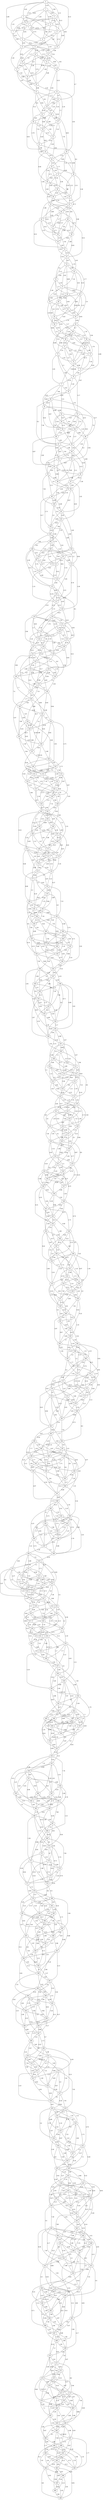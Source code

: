 graph G {
"0";
"1";
"2";
"3";
"4";
"5";
"6";
"7";
"8";
"9";
"10";
"11";
"12";
"13";
"14";
"15";
"16";
"17";
"18";
"19";
"20";
"21";
"22";
"23";
"24";
"25";
"26";
"27";
"28";
"29";
"30";
"31";
"32";
"33";
"34";
"35";
"36";
"37";
"38";
"39";
"40";
"41";
"42";
"43";
"44";
"45";
"46";
"47";
"48";
"49";
"50";
"51";
"52";
"53";
"54";
"55";
"56";
"57";
"58";
"59";
"60";
"61";
"62";
"63";
"64";
"65";
"66";
"67";
"68";
"69";
"70";
"71";
"72";
"73";
"74";
"75";
"76";
"77";
"78";
"79";
"80";
"81";
"82";
"83";
"84";
"85";
"86";
"87";
"88";
"89";
"90";
"91";
"92";
"93";
"94";
"95";
"96";
"97";
"98";
"99";
"100";
"101";
"102";
"103";
"104";
"105";
"106";
"107";
"108";
"109";
"110";
"111";
"112";
"113";
"114";
"115";
"116";
"117";
"118";
"119";
"120";
"121";
"122";
"123";
"124";
"125";
"126";
"127";
"128";
"129";
"130";
"131";
"132";
"133";
"134";
"135";
"136";
"137";
"138";
"139";
"140";
"141";
"142";
"143";
"144";
"145";
"146";
"147";
"148";
"149";
"150";
"151";
"152";
"153";
"154";
"155";
"156";
"157";
"158";
"159";
"160";
"161";
"162";
"163";
"164";
"165";
"166";
"167";
"168";
"169";
"170";
"171";
"172";
"173";
"174";
"175";
"176";
"177";
"178";
"179";
"180";
"181";
"182";
"183";
"184";
"185";
"186";
"187";
"188";
"189";
"190";
"191";
"192";
"193";
"194";
"195";
"196";
"197";
"198";
"199";
"200";
"201";
"202";
"203";
"204";
"205";
"206";
"207";
"208";
"209";
"210";
"211";
"212";
"213";
"214";
"215";
"216";
"217";
"218";
"219";
"220";
"221";
"222";
"223";
"224";
"225";
"226";
"227";
"228";
"229";
"230";
"231";
"232";
"233";
"234";
"235";
"236";
"237";
"238";
"239";
"240";
"241";
"242";
"243";
"244";
"245";
"246";
"247";
"248";
"249";
"250";
"251";
"252";
"253";
"254";
"255";
"256";
"257";
"258";
"259";
"260";
"261";
"262";
"263";
"264";
"265";
"266";
"267";
"268";
"269";
"270";
"271";
"272";
"273";
"274";
"275";
"276";
"277";
"278";
"279";
"280";
"281";
"282";
"283";
"284";
"285";
"286";
"287";
"288";
"289";
"290";
"291";
"292";
"293";
"294";
"295";
"296";
"297";
"298";
"299";
"300";
"301";
"302";
"303";
"304";
"305";
"306";
"307";
"308";
"309";
"310";
"311";
"312";
"313";
"314";
"315";
"316";
"317";
"318";
"319";
"320";
"321";
"322";
"323";
"324";
"325";
"326";
"327";
"328";
"329";
"330";
"331";
"332";
"333";
"334";
"335";
"336";
"337";
"338";
"339";
"340";
"341";
"342";
"343";
"344";
"345";
"346";
"347";
"348";
"349";
"350";
"351";
"352";
"353";
"354";
"355";
"356";
"357";
"358";
"359";
"360";
"361";
"362";
"363";
"364";
"365";
"366";
"367";
"368";
"369";
"370";
"371";
"372";
"373";
"374";
"375";
"376";
"377";
"378";
"379";
"380";
"381";
"382";
"383";
"384";
"385";
"386";
"387";
"388";
"389";
"390";
"391";
"392";
"393";
"394";
"395";
"396";
"397";
"398";
"399";
"400";
"401";
"402";
"403";
"404";
"405";
"406";
"407";
"408";
"409";
"410";
"411";
"412";
"413";
"414";
"415";
"416";
"417";
"418";
"419";
"420";
"421";
"422";
"423";
"424";
"425";
"426";
"427";
"428";
"429";
"430";
"431";
"432";
"433";
"434";
"435";
"436";
"437";
"438";
"439";
"440";
"441";
"442";
"443";
"444";
"445";
"446";
"447";
"448";
"449";
"450";
"451";
"452";
"453";
"454";
"455";
"456";
"457";
"458";
"459";
"460";
"461";
"462";
"463";
"464";
"465";
"466";
"467";
"468";
"469";
"470";
"471";
"472";
"473";
"474";
"475";
"476";
"477";
"478";
"479";
"480";
"481";
"482";
"483";
"484";
"485";
"486";
"487";
"488";
"489";
"490";
"491";
"492";
"493";
"494";
"495";
"496";
"497";
"498";
"499";
    "266" -- "268"[label="7.75", len="7.75"];
    "269" -- "273"[label="2.14", len="2.14"];
    "0" -- "5"[label="1.32", len="1.32"];
    "270" -- "274"[label="7.82", len="7.82"];
    "41" -- "42"[label="4.27", len="4.27"];
    "33" -- "38"[label="6.04", len="6.04"];
    "321" -- "325"[label="2.11", len="2.11"];
    "44" -- "47"[label="5.77", len="5.77"];
    "332" -- "334"[label="2.91", len="2.91"];
    "324" -- "330"[label="4.15", len="4.15"];
    "303" -- "307"[label="5.5", len="5.5"];
    "22" -- "28"[label="9.11", len="9.11"];
    "74" -- "75"[label="8.08", len="8.08"];
    "66" -- "71"[label="8.52", len="8.52"];
    "106" -- "107"[label="5.23", len="5.23"];
    "354" -- "358"[label="7.76", len="7.76"];
    "99" -- "104"[label="6.17", len="6.17"];
    "358" -- "364"[label="2.46", len="2.46"];
    "398" -- "400"[label="6.35", len="6.35"];
    "442" -- "443"[label="4.43", len="4.43"];
    "129" -- "132"[label="4.91", len="4.91"];
    "121" -- "128"[label="4.62", len="4.62"];
    "140" -- "141"[label="6.54", len="6.54"];
    "420" -- "424"[label="2.6", len="2.6"];
    "399" -- "401"[label="8.56", len="8.56"];
    "391" -- "397"[label="4.13", len="4.13"];
    "402" -- "406"[label="1.09", len="1.09"];
    "162" -- "165"[label="7.7", len="7.7"];
    "133" -- "138"[label="4.85", len="4.85"];
    "173" -- "174"[label="2.45", len="2.45"];
    "165" -- "170"[label="5.33", len="5.33"];
    "432" -- "434"[label="2.79", len="2.79"];
    "435" -- "439"[label="9.17", len="9.17"];
    "476" -- "477"[label="6.1", len="6.1"];
    "195" -- "198"[label="4.33", len="4.33"];
    "166" -- "171"[label="1.47", len="1.47"];
    "206" -- "207"[label="8.24", len="8.24"];
    "198" -- "203"[label="8.72", len="8.72"];
    "177" -- "180"[label="2.3", len="2.3"];
    "465" -- "467"[label="9.89", len="9.89"];
    "188" -- "195"[label="3.05", len="3.05"];
    "228" -- "231"[label="6.46", len="6.46"];
    "207" -- "208"[label="6.69", len="6.69"];
    "199" -- "204"[label="3.0", len="3.0"];
    "239" -- "240"[label="7.62", len="7.62"];
    "210" -- "213"[label="2.08", len="2.08"];
    "261" -- "264"[label="9.67", len="9.67"];
    "240" -- "241"[label="6.04", len="6.04"];
    "305" -- "307"[label="5.7", len="5.7"];
    "243" -- "246"[label="1.66", len="1.66"];
    "265" -- "270"[label="9.91", len="9.91"];
    "338" -- "340"[label="5.46", len="5.46"];
    "7" -- "11"[label="2.32", len="2.32"];
    "287" -- "294"[label="4.07", len="4.07"];
    "327" -- "330"[label="3.32", len="3.32"];
    "306" -- "307"[label="2.22", len="2.22"];
    "58" -- "62"[label="5.13", len="5.13"];
    "29" -- "35"[label="8.85", len="8.85"];
    "328" -- "331"[label="6.75", len="6.75"];
    "113" -- "114"[label="4.48", len="4.48"];
    "339" -- "340"[label="9.99", len="9.99"];
    "331" -- "336"[label="9.9", len="9.9"];
    "91" -- "95"[label="6.04", len="6.04"];
    "102" -- "104"[label="7.96", len="7.96"];
    "73" -- "77"[label="7.04", len="7.04"];
    "361" -- "364"[label="5.52", len="5.52"];
    "146" -- "147"[label="5.82", len="5.82"];
    "405" -- "407"[label="8.86", len="8.86"];
    "124" -- "128"[label="9.6", len="9.6"];
    "103" -- "105"[label="1.68", len="1.68"];
    "135" -- "137"[label="2.92", len="2.92"];
    "127" -- "133"[label="4.78", len="4.78"];
    "106" -- "110"[label="6.31", len="6.31"];
    "179" -- "180"[label="8.54", len="8.54"];
    "409" -- "413"[label="6.74", len="6.74"];
    "157" -- "161"[label="4.8", len="4.8"];
    "136" -- "138"[label="5.88", len="5.88"];
    "139" -- "143"[label="5.49", len="5.49"];
    "180" -- "181"[label="1.83", len="1.83"];
    "387" -- "394"[label="9.31", len="9.31"];
    "427" -- "430"[label="8.18", len="8.18"];
    "398" -- "403"[label="4.05", len="4.05"];
    "471" -- "473"[label="7.04", len="7.04"];
    "442" -- "446"[label="6.53", len="6.53"];
    "172" -- "176"[label="2.16", len="2.16"];
    "213" -- "214"[label="6.19", len="6.19"];
    "431" -- "436"[label="4.97", len="4.97"];
    "472" -- "474"[label="9.54", len="9.54"];
    "475" -- "479"[label="9.55", len="9.55"];
    "202" -- "204"[label="8.59", len="8.59"];
    "246" -- "247"[label="6.35", len="6.35"];
    "9" -- "11"[label="6.03", len="6.03"];
    "235" -- "237"[label="3.22", len="3.22"];
    "279" -- "280"[label="2.24", len="2.24"];
    "257" -- "261"[label="5.0", len="5.0"];
    "42" -- "44"[label="7.15", len="7.15"];
    "301" -- "304"[label="2.73", len="2.73"];
    "272" -- "277"[label="1.16", len="1.16"];
    "31" -- "34"[label="2.64", len="2.64"];
    "2" -- "7"[label="1.52", len="1.52"];
    "334" -- "337"[label="7.12", len="7.12"];
    "313" -- "314"[label="1.65", len="1.65"];
    "64" -- "67"[label="9.78", len="9.78"];
    "43" -- "44"[label="5.42", len="5.42"];
    "35" -- "40"[label="1.49", len="1.49"];
    "323" -- "327"[label="2.69", len="2.69"];
    "302" -- "304"[label="7.06", len="7.06"];
    "315" -- "323"[label="2.4", len="2.4"];
    "367" -- "370"[label="9.36", len="9.36"];
    "346" -- "347"[label="1.83", len="1.83"];
    "359" -- "366"[label="7.8", len="7.8"];
    "378" -- "379"[label="3.27", len="3.27"];
    "65" -- "68"[label="2.34", len="2.34"];
    "76" -- "77"[label="8.33", len="8.33"];
    "356" -- "360"[label="1.37", len="1.37"];
    "400" -- "403"[label="2.83", len="2.83"];
    "371" -- "376"[label="7.31", len="7.31"];
    "98" -- "101"[label="9.07", len="9.07"];
    "142" -- "144"[label="9.36", len="9.36"];
    "113" -- "117"[label="1.25", len="1.25"];
    "401" -- "404"[label="3.42", len="3.42"];
    "433" -- "436"[label="9.13", len="9.13"];
    "412" -- "413"[label="6.65", len="6.65"];
    "175" -- "177"[label="8.64", len="8.64"];
    "463" -- "464"[label="7.98", len="7.98"];
    "466" -- "469"[label="7.84", len="7.84"];
    "445" -- "446"[label="1.82", len="1.82"];
    "164" -- "167"[label="4.36", len="4.36"];
    "176" -- "178"[label="5.21", len="5.21"];
    "179" -- "183"[label="4.9", len="4.9"];
    "467" -- "470"[label="8.19", len="8.19"];
    "186" -- "191"[label="4.05", len="4.05"];
    "197" -- "200"[label="3.88", len="3.88"];
    "209" -- "211"[label="8.17", len="8.17"];
    "456" -- "460"[label="9.96", len="9.96"];
    "241" -- "243"[label="6.89", len="6.89"];
    "489" -- "494"[label="9.11", len="9.11"];
    "219" -- "224"[label="4.72", len="4.72"];
    "263" -- "267"[label="4.63", len="4.63"];
    "242" -- "244"[label="6.46", len="6.46"];
    "231" -- "234"[label="5.03", len="5.03"];
    "16" -- "17"[label="3.94", len="3.94"];
    "223" -- "230"[label="3.5", len="3.5"];
    "275" -- "277"[label="3.97", len="3.97"];
    "307" -- "309"[label="1.18", len="1.18"];
    "5" -- "7"[label="4.79", len="4.79"];
    "38" -- "41"[label="7.69", len="7.69"];
    "264" -- "267"[label="5.56", len="5.56"];
    "49" -- "50"[label="2.23", len="2.23"];
    "308" -- "310"[label="6.33", len="6.33"];
    "340" -- "342"[label="4.96", len="4.96"];
    "27" -- "31"[label="1.41", len="1.41"];
    "71" -- "74"[label="4.61", len="4.61"];
    "50" -- "51"[label="5.82", len="5.82"];
    "82" -- "83"[label="6.37", len="6.37"];
    "289" -- "296"[label="2.62", len="2.62"];
    "330" -- "334"[label="1.81", len="1.81"];
    "333" -- "339"[label="2.21", len="2.21"];
    "60" -- "64"[label="8.9", len="8.9"];
    "39" -- "41"[label="7.89", len="7.89"];
    "104" -- "107"[label="3.41", len="3.41"];
    "83" -- "84"[label="6.3", len="6.3"];
    "115" -- "116"[label="9.86", len="9.86"];
    "363" -- "367"[label="8.59", len="8.59"];
    "374" -- "376"[label="8.79", len="8.79"];
    "72" -- "74"[label="3.76", len="3.76"];
    "137" -- "140"[label="1.77", len="1.77"];
    "116" -- "117"[label="4.25", len="4.25"];
    "108" -- "113"[label="6.85", len="6.85"];
    "396" -- "400"[label="1.31", len="1.31"];
    "407" -- "409"[label="2.72", len="2.72"];
    "126" -- "130"[label="9.13", len="9.13"];
    "167" -- "168"[label="9.12", len="9.12"];
    "138" -- "141"[label="6.93", len="6.93"];
    "130" -- "137"[label="3.99", len="3.99"];
    "170" -- "173"[label="8.29", len="8.29"];
    "429" -- "433"[label="9.39", len="9.39"];
    "400" -- "406"[label="2.53", len="2.53"];
    "440" -- "442"[label="6.56", len="6.56"];
    "200" -- "201"[label="9.11", len="9.11"];
    "171" -- "174"[label="9.6", len="9.6"];
    "433" -- "439"[label="6.07", len="6.07"];
    "473" -- "475"[label="9.53", len="9.53"];
    "485" -- "486"[label="6.1", len="6.1"];
    "215" -- "216"[label="8.8", len="8.8"];
    "455" -- "463"[label="3.96", len="3.96"];
    "495" -- "499"[label="2.64", len="2.64"];
    "474" -- "476"[label="3.97", len="3.97"];
    "237" -- "240"[label="1.59", len="1.59"];
    "0" -- "4"[label="1.21", len="1.21"];
    "238" -- "241"[label="4.55", len="4.55"];
    "270" -- "273"[label="9.79", len="9.79"];
    "281" -- "282"[label="7.24", len="7.24"];
    "12" -- "14"[label="3.58", len="3.58"];
    "4" -- "10"[label="5.83", len="5.83"];
    "292" -- "297"[label="8.12", len="8.12"];
    "271" -- "274"[label="2.47", len="2.47"];
    "303" -- "306"[label="1.47", len="1.47"];
    "274" -- "279"[label="8.63", len="8.63"];
    "314" -- "315"[label="3.09", len="3.09"];
    "1" -- "4"[label="8.39", len="8.39"];
    "34" -- "38"[label="1.43", len="1.43"];
    "45" -- "47"[label="2.13", len="2.13"];
    "67" -- "71"[label="5.22", len="5.22"];
    "78" -- "80"[label="4.16", len="4.16"];
    "366" -- "367"[label="2.92", len="2.92"];
    "358" -- "363"[label="4.78", len="4.78"];
    "337" -- "340"[label="5.54", len="5.54"];
    "369" -- "372"[label="9.39", len="9.39"];
    "348" -- "349"[label="6.56", len="6.56"];
    "111" -- "113"[label="2.42", len="2.42"];
    "391" -- "396"[label="2.18", len="2.18"];
    "370" -- "373"[label="8.7", len="8.7"];
    "402" -- "405"[label="7.19", len="7.19"];
    "414" -- "416"[label="8.93", len="8.93"];
    "133" -- "137"[label="8.31", len="8.31"];
    "432" -- "433"[label="9.82", len="9.82"];
    "403" -- "406"[label="4.52", len="4.52"];
    "435" -- "438"[label="9.2", len="9.2"];
    "122" -- "127"[label="5.55", len="5.55"];
    "447" -- "449"[label="8.39", len="8.39"];
    "166" -- "170"[label="6.93", len="6.93"];
    "425" -- "430"[label="9.38", len="9.38"];
    "436" -- "439"[label="5.22", len="5.22"];
    "188" -- "194"[label="2.93", len="2.93"];
    "167" -- "171"[label="4.32", len="4.32"];
    "199" -- "203"[label="8.25", len="8.25"];
    "170" -- "176"[label="9.69", len="9.69"];
    "210" -- "212"[label="4.87", len="4.87"];
    "458" -- "463"[label="3.37", len="3.37"];
    "499" -- "498"[label="3.96", len="3.96"];
    "469" -- "472"[label="5.67", len="5.67"];
    "232" -- "236"[label="5.6", len="5.6"];
    "211" -- "213"[label="4.0", len="4.0"];
    "243" -- "245"[label="2.53", len="2.53"];
    "255" -- "256"[label="9.32", len="9.32"];
    "462" -- "469"[label="4.17", len="4.17"];
    "233" -- "237"[label="6.25", len="6.25"];
    "265" -- "269"[label="3.75", len="3.75"];
    "244" -- "246"[label="6.81", len="6.81"];
    "266" -- "270"[label="8.21", len="8.21"];
    "298" -- "302"[label="3.1", len="3.1"];
    "277" -- "279"[label="9.48", len="9.48"];
    "29" -- "34"[label="1.25", len="1.25"];
    "8" -- "11"[label="2.75", len="2.75"];
    "0" -- "7"[label="5.08", len="5.08"];
    "40" -- "43"[label="6.94", len="6.94"];
    "11" -- "16"[label="9.05", len="9.05"];
    "299" -- "303"[label="2.98", len="2.98"];
    "310" -- "312"[label="2.72", len="2.72"];
    "343" -- "346"[label="2.73", len="2.73"];
    "41" -- "44"[label="8.71", len="8.71"];
    "73" -- "76"[label="8.45", len="8.45"];
    "44" -- "49"[label="7.57", len="7.57"];
    "332" -- "336"[label="4.77", len="4.77"];
    "376" -- "379"[label="9.4", len="9.4"];
    "103" -- "104"[label="3.01", len="3.01"];
    "95" -- "100"[label="7.36", len="7.36"];
    "106" -- "109"[label="1.62", len="1.62"];
    "409" -- "412"[label="6.04", len="6.04"];
    "387" -- "393"[label="2.97", len="2.97"];
    "366" -- "370"[label="1.75", len="1.75"];
    "129" -- "134"[label="5.04", len="5.04"];
    "172" -- "175"[label="4.65", len="4.65"];
    "399" -- "403"[label="3.72", len="3.72"];
    "184" -- "186"[label="8.42", len="8.42"];
    "431" -- "435"[label="3.33", len="3.33"];
    "472" -- "473"[label="5.06", len="5.06"];
    "443" -- "446"[label="3.95", len="3.95"];
    "162" -- "167"[label="7.11", len="7.11"];
    "202" -- "203"[label="4.9", len="4.9"];
    "173" -- "176"[label="3.23", len="3.23"];
    "453" -- "459"[label="3.4", len="3.4"];
    "432" -- "436"[label="4.53", len="4.53"];
    "217" -- "219"[label="1.02", len="1.02"];
    "235" -- "236"[label="8.66", len="8.66"];
    "198" -- "205"[label="3.62", len="3.62"];
    "228" -- "233"[label="9.8", len="9.8"];
    "239" -- "242"[label="9.66", len="9.66"];
    "272" -- "276"[label="4.72", len="4.72"];
    "305" -- "309"[label="5.51", len="5.51"];
    "284" -- "286"[label="9.39", len="9.39"];
    "32" -- "34"[label="3.08", len="3.08"];
    "3" -- "7"[label="8.24", len="8.24"];
    "35" -- "39"[label="1.34", len="1.34"];
    "14" -- "16"[label="4.7", len="4.7"];
    "338" -- "342"[label="1.04", len="1.04"];
    "317" -- "319"[label="9.41", len="9.41"];
    "36" -- "40"[label="9.29", len="9.29"];
    "47" -- "49"[label="5.71", len="5.71"];
    "335" -- "336"[label="8.49", len="8.49"];
    "350" -- "352"[label="4.49", len="4.49"];
    "29" -- "37"[label="7.14", len="7.14"];
    "69" -- "73"[label="1.79", len="1.79"];
    "328" -- "333"[label="2.19", len="2.19"];
    "360" -- "365"[label="4.99", len="4.99"];
    "339" -- "342"[label="3.26", len="3.26"];
    "372" -- "376"[label="1.86", len="1.86"];
    "91" -- "97"[label="1.35", len="1.35"];
    "102" -- "106"[label="7.55", len="7.55"];
    "146" -- "149"[label="4.24", len="4.24"];
    "434" -- "436"[label="2.93", len="2.93"];
    "405" -- "409"[label="9.7", len="9.7"];
    "416" -- "418"[label="6.65", len="6.65"];
    "135" -- "139"[label="7.31", len="7.31"];
    "176" -- "177"[label="3.7", len="3.7"];
    "179" -- "182"[label="9.84", len="9.84"];
    "438" -- "442"[label="1.57", len="1.57"];
    "449" -- "451"[label="2.4", len="2.4"];
    "136" -- "140"[label="7.4", len="7.4"];
    "168" -- "172"[label="6.87", len="6.87"];
    "209" -- "210"[label="5.98", len="5.98"];
    "201" -- "206"[label="1.87", len="1.87"];
    "139" -- "145"[label="5.67", len="5.67"];
    "460" -- "466"[label="9.71", len="9.71"];
    "191" -- "192"[label="4.87", len="4.87"];
    "471" -- "475"[label="8.6", len="8.6"];
    "169" -- "173"[label="7.67", len="7.67"];
    "242" -- "243"[label="6.12", len="6.12"];
    "234" -- "239"[label="6.09", len="6.09"];
    "224" -- "225"[label="3.45", len="3.45"];
    "475" -- "481"[label="4.19", len="4.19"];
    "223" -- "229"[label="2.92", len="2.92"];
    "202" -- "206"[label="4.33", len="4.33"];
    "264" -- "266"[label="6.56", len="6.56"];
    "235" -- "239"[label="5.71", len="5.71"];
    "42" -- "46"[label="3.61", len="3.61"];
    "21" -- "23"[label="1.77", len="1.77"];
    "268" -- "272"[label="6.74", len="6.74"];
    "309" -- "310"[label="7.6", len="7.6"];
    "301" -- "306"[label="5.74", len="5.74"];
    "341" -- "342"[label="8.1", len="8.1"];
    "312" -- "315"[label="8.49", len="8.49"];
    "39" -- "40"[label="5.05", len="5.05"];
    "10" -- "13"[label="7.06", len="7.06"];
    "2" -- "9"[label="5.68", len="5.68"];
    "290" -- "296"[label="8.08", len="8.08"];
    "54" -- "56"[label="3.01", len="3.01"];
    "342" -- "343"[label="6.57", len="6.57"];
    "105" -- "107"[label="1.52", len="1.52"];
    "43" -- "46"[label="9.03", len="9.03"];
    "108" -- "112"[label="2.2", len="2.2"];
    "375" -- "376"[label="2.08", len="2.08"];
    "378" -- "381"[label="9.41", len="9.41"];
    "65" -- "70"[label="1.94", len="1.94"];
    "76" -- "79"[label="5.17", len="5.17"];
    "109" -- "113"[label="3.39", len="3.39"];
    "356" -- "362"[label="4.42", len="4.42"];
    "120" -- "122"[label="1.78", len="1.78"];
    "368" -- "373"[label="1.65", len="1.65"];
    "408" -- "409"[label="7.46", len="7.46"];
    "400" -- "405"[label="5.64", len="5.64"];
    "371" -- "378"[label="9.16", len="9.16"];
    "142" -- "146"[label="8.29", len="8.29"];
    "153" -- "155"[label="8.55", len="8.55"];
    "401" -- "406"[label="9.11", len="9.11"];
    "441" -- "442"[label="5.4", len="5.4"];
    "433" -- "438"[label="1.17", len="1.17"];
    "412" -- "415"[label="1.48", len="1.48"];
    "131" -- "136"[label="3.96", len="3.96"];
    "175" -- "179"[label="2.2", len="2.2"];
    "463" -- "466"[label="9.38", len="9.38"];
    "455" -- "462"[label="2.88", len="2.88"];
    "164" -- "169"[label="1.68", len="1.68"];
    "444" -- "452"[label="9.22", len="9.22"];
    "208" -- "212"[label="3.17", len="3.17"];
    "496" -- "499"[label="4.15", len="4.15"];
    "478" -- "481"[label="5.58", len="5.58"];
    "197" -- "202"[label="7.59", len="7.59"];
    "209" -- "213"[label="4.99", len="4.99"];
    "241" -- "245"[label="5.9", len="5.9"];
    "12" -- "13"[label="2.44", len="2.44"];
    "1" -- "3"[label="7.62", len="7.62"];
    "231" -- "236"[label="6.19", len="6.19"];
    "16" -- "19"[label="2.64", len="2.64"];
    "304" -- "306"[label="6.36", len="6.36"];
    "275" -- "279"[label="2.92", len="2.92"];
    "5" -- "9"[label="8.05", len="8.05"];
    "46" -- "47"[label="2.98", len="2.98"];
    "78" -- "79"[label="1.78", len="1.78"];
    "319" -- "321"[label="7.64", len="7.64"];
    "82" -- "85"[label="5.16", len="5.16"];
    "370" -- "372"[label="9.02", len="9.02"];
    "341" -- "345"[label="1.79", len="1.79"];
    "414" -- "415"[label="5.21", len="5.21"];
    "352" -- "354"[label="4.09", len="4.09"];
    "104" -- "109"[label="2.64", len="2.64"];
    "115" -- "118"[label="4.63", len="4.63"];
    "105" -- "110"[label="9.22", len="9.22"];
    "145" -- "146"[label="4.05", len="4.05"];
    "126" -- "132"[label="5.47", len="5.47"];
    "138" -- "143"[label="9.84", len="9.84"];
    "178" -- "179"[label="2.86", len="2.86"];
    "170" -- "175"[label="8.87", len="8.87"];
    "149" -- "152"[label="6.88", len="6.88"];
    "469" -- "471"[label="5.8", len="5.8"];
    "200" -- "203"[label="2.73", len="2.73"];
    "211" -- "212"[label="9.57", len="9.57"];
    "182" -- "185"[label="7.16", len="7.16"];
    "470" -- "472"[label="3.7", len="3.7"];
    "462" -- "468"[label="2.98", len="2.98"];
    "473" -- "477"[label="2.64", len="2.64"];
    "233" -- "236"[label="9.79", len="9.79"];
    "215" -- "218"[label="1.12", len="1.12"];
    "266" -- "269"[label="3.1", len="3.1"];
    "245" -- "246"[label="3.34", len="3.34"];
    "0" -- "6"[label="8.15", len="8.15"];
    "11" -- "15"[label="3.75", len="3.75"];
    "278" -- "279"[label="3.69", len="3.69"];
    "270" -- "275"[label="8.24", len="8.24"];
    "310" -- "311"[label="1.5", len="1.5"];
    "281" -- "284"[label="7.41", len="7.41"];
    "12" -- "16"[label="1.17", len="1.17"];
    "44" -- "48"[label="5.71", len="5.71"];
    "311" -- "312"[label="8.36", len="8.36"];
    "303" -- "308"[label="2.79", len="2.79"];
    "314" -- "317"[label="8.02", len="8.02"];
    "22" -- "29"[label="3.92", len="3.92"];
    "1" -- "6"[label="9.13", len="9.13"];
    "74" -- "76"[label="9.66", len="9.66"];
    "66" -- "72"[label="9.99", len="9.99"];
    "45" -- "49"[label="8.51", len="8.51"];
    "344" -- "345"[label="4.58", len="4.58"];
    "96" -- "100"[label="7.83", len="7.83"];
    "67" -- "73"[label="2.42", len="2.42"];
    "366" -- "369"[label="8.35", len="8.35"];
    "358" -- "365"[label="4.68", len="4.68"];
    "377" -- "378"[label="3.71", len="3.71"];
    "369" -- "374"[label="7.95", len="7.95"];
    "140" -- "142"[label="7.67", len="7.67"];
    "111" -- "115"[label="5.12", len="5.12"];
    "399" -- "402"[label="2.09", len="2.09"];
    "184" -- "185"[label="2.27", len="2.27"];
    "391" -- "398"[label="1.66", len="1.66"];
    "370" -- "375"[label="9.73", len="9.73"];
    "414" -- "418"[label="6.87", len="6.87"];
    "141" -- "143"[label="9.1", len="9.1"];
    "432" -- "435"[label="6.05", len="6.05"];
    "435" -- "440"[label="4.52", len="4.52"];
    "476" -- "478"[label="6.16", len="6.16"];
    "122" -- "129"[label="5.46", len="5.46"];
    "447" -- "451"[label="6.76", len="6.76"];
    "174" -- "176"[label="8.78", len="8.78"];
    "177" -- "181"[label="8.19", len="8.19"];
    "465" -- "468"[label="6.88", len="6.88"];
    "436" -- "441"[label="7.36", len="7.36"];
    "480" -- "484"[label="5.86", len="5.86"];
    "167" -- "173"[label="1.93", len="1.93"];
    "207" -- "209"[label="6.11", len="6.11"];
    "210" -- "214"[label="1.21", len="1.21"];
    "251" -- "252"[label="1.06", len="1.06"];
    "477" -- "478"[label="2.22", len="2.22"];
    "240" -- "242"[label="6.82", len="6.82"];
    "243" -- "247"[label="6.2", len="6.2"];
    "255" -- "258"[label="2.42", len="2.42"];
    "3" -- "6"[label="4.25", len="4.25"];
    "14" -- "15"[label="8.86", len="8.86"];
    "273" -- "275"[label="8.26", len="8.26"];
    "244" -- "248"[label="2.8", len="2.8"];
    "288" -- "291"[label="4.4", len="4.4"];
    "47" -- "48"[label="9.12", len="9.12"];
    "287" -- "295"[label="4.8", len="4.8"];
    "306" -- "308"[label="6.96", len="6.96"];
    "29" -- "36"[label="9.99", len="9.99"];
    "80" -- "81"[label="8.57", len="8.57"];
    "328" -- "332"[label="2.47", len="2.47"];
    "299" -- "305"[label="1.02", len="1.02"];
    "372" -- "375"[label="8.16", len="8.16"];
    "351" -- "352"[label="1.33", len="1.33"];
    "343" -- "348"[label="2.9", len="2.9"];
    "81" -- "82"[label="9.49", len="9.49"];
    "405" -- "408"[label="5.75", len="5.75"];
    "384" -- "385"[label="6.71", len="6.71"];
    "416" -- "417"[label="4.38", len="4.38"];
    "103" -- "106"[label="3.38", len="3.38"];
    "114" -- "115"[label="2.65", len="2.65"];
    "394" -- "398"[label="3.65", len="3.65"];
    "373" -- "375"[label="6.05", len="6.05"];
    "417" -- "418"[label="9.5", len="9.5"];
    "409" -- "414"[label="4.36", len="4.36"];
    "136" -- "139"[label="7.7", len="7.7"];
    "107" -- "112"[label="3.06", len="3.06"];
    "147" -- "148"[label="1.76", len="1.76"];
    "139" -- "144"[label="6.57", len="6.57"];
    "180" -- "182"[label="8.22", len="8.22"];
    "387" -- "395"[label="7.85", len="7.85"];
    "406" -- "408"[label="6.59", len="6.59"];
    "442" -- "447"[label="1.9", len="1.9"];
    "169" -- "172"[label="4.27", len="4.27"];
    "140" -- "145"[label="7.89", len="7.89"];
    "213" -- "215"[label="6.47", len="6.47"];
    "151" -- "154"[label="7.64", len="7.64"];
    "184" -- "188"[label="7.61", len="7.61"];
    "431" -- "437"[label="4.29", len="4.29"];
    "472" -- "475"[label="8.27", len="8.27"];
    "475" -- "480"[label="9.46", len="9.46"];
    "162" -- "169"[label="6.16", len="6.16"];
    "246" -- "248"[label="2.61", len="2.61"];
    "476" -- "481"[label="6.07", len="6.07"];
    "235" -- "238"[label="5.06", len="5.06"];
    "247" -- "249"[label="5.55", len="5.55"];
    "279" -- "281"[label="3.03", len="3.03"];
    "54" -- "55"[label="3.82", len="3.82"];
    "25" -- "28"[label="3.94", len="3.94"];
    "32" -- "36"[label="6.4", len="6.4"];
    "3" -- "9"[label="9.19", len="9.19"];
    "14" -- "18"[label="9.06", len="9.06"];
    "302" -- "305"[label="3.7", len="3.7"];
    "65" -- "69"[label="1.78", len="1.78"];
    "36" -- "42"[label="5.58", len="5.58"];
    "76" -- "78"[label="2.59", len="2.59"];
    "68" -- "74"[label="9.37", len="9.37"];
    "109" -- "112"[label="9.13", len="9.13"];
    "88" -- "89"[label="1.85", len="1.85"];
    "120" -- "121"[label="7.02", len="7.02"];
    "368" -- "372"[label="8.52", len="8.52"];
    "379" -- "381"[label="3.69", len="3.69"];
    "371" -- "377"[label="6.04", len="6.04"];
    "98" -- "102"[label="6.93", len="6.93"];
    "69" -- "75"[label="4.96", len="4.96"];
    "153" -- "154"[label="9.62", len="9.62"];
    "401" -- "405"[label="9.57", len="9.57"];
    "380" -- "382"[label="9.72", len="9.72"];
    "383" -- "387"[label="1.44", len="1.44"];
    "131" -- "135"[label="8.17", len="8.17"];
    "434" -- "438"[label="9.54", len="9.54"];
    "413" -- "415"[label="6.05", len="6.05"];
    "176" -- "179"[label="6.37", len="6.37"];
    "446" -- "448"[label="3.42", len="3.42"];
    "478" -- "480"[label="2.29", len="2.29"];
    "449" -- "453"[label="4.25", len="4.25"];
    "456" -- "461"[label="6.31", len="6.31"];
    "180" -- "185"[label="2.23", len="2.23"];
    "220" -- "221"[label="6.26", len="6.26"];
    "479" -- "481"[label="5.91", len="5.91"];
    "242" -- "245"[label="3.36", len="3.36"];
    "231" -- "235"[label="3.16", len="3.16"];
    "16" -- "18"[label="3.32", len="3.32"];
    "246" -- "251"[label="3.42", len="3.42"];
    "5" -- "8"[label="8.73", len="8.73"];
    "17" -- "19"[label="7.42", len="7.42"];
    "264" -- "268"[label="1.22", len="1.22"];
    "49" -- "51"[label="7.61", len="7.61"];
    "276" -- "279"[label="3.84", len="3.84"];
    "287" -- "288"[label="5.13", len="5.13"];
    "319" -- "320"[label="4.61", len="4.61"];
    "50" -- "52"[label="3.59", len="3.59"];
    "268" -- "274"[label="4.98", len="4.98"];
    "309" -- "312"[label="3.31", len="3.31"];
    "301" -- "308"[label="1.43", len="1.43"];
    "341" -- "344"[label="5.58", len="5.58"];
    "312" -- "317"[label="3.96", len="3.96"];
    "352" -- "353"[label="9.62", len="9.62"];
    "39" -- "42"[label="1.92", len="1.92"];
    "83" -- "85"[label="6.13", len="6.13"];
    "374" -- "377"[label="3.18", len="3.18"];
    "353" -- "354"[label="6.39", len="6.39"];
    "345" -- "350"[label="2.04", len="2.04"];
    "116" -- "118"[label="4.43", len="4.43"];
    "108" -- "114"[label="8.61", len="8.61"];
    "87" -- "91"[label="9.31", len="9.31"];
    "375" -- "378"[label="8.33", len="8.33"];
    "407" -- "410"[label="6.32", len="6.32"];
    "138" -- "142"[label="9.86", len="9.86"];
    "117" -- "119"[label="2.73", len="2.73"];
    "109" -- "115"[label="6.11", len="6.11"];
    "149" -- "151"[label="3.25", len="3.25"];
    "120" -- "124"[label="3.32", len="3.32"];
    "408" -- "411"[label="7.26", len="7.26"];
    "150" -- "152"[label="7.54", len="7.54"];
    "142" -- "148"[label="2.09", len="2.09"];
    "182" -- "184"[label="1.41", len="1.41"];
    "153" -- "157"[label="7.34", len="7.34"];
    "441" -- "444"[label="7.89", len="7.89"];
    "433" -- "440"[label="9.74", len="9.74"];
    "485" -- "487"[label="6.74", len="6.74"];
    "183" -- "185"[label="8.46", len="8.46"];
    "215" -- "217"[label="1.78", len="1.78"];
    "474" -- "477"[label="9.87", len="9.87"];
    "216" -- "218"[label="6.59", len="6.59"];
    "248" -- "250"[label="3.32", len="3.32"];
    "238" -- "242"[label="3.65", len="3.65"];
    "12" -- "15"[label="7.24", len="7.24"];
    "23" -- "24"[label="2.96", len="2.96"];
    "271" -- "275"[label="8.13", len="8.13"];
    "282" -- "284"[label="1.77", len="1.77"];
    "274" -- "280"[label="8.06", len="8.06"];
    "314" -- "316"[label="4.01", len="4.01"];
    "1" -- "5"[label="5.59", len="5.59"];
    "24" -- "25"[label="9.18", len="9.18"];
    "67" -- "72"[label="9.99", len="9.99"];
    "46" -- "49"[label="6.9", len="6.9"];
    "78" -- "81"[label="8.84", len="8.84"];
    "57" -- "58"[label="3.84", len="3.84"];
    "89" -- "90"[label="1.36", len="1.36"];
    "337" -- "341"[label="7.28", len="7.28"];
    "348" -- "350"[label="4.7", len="4.7"];
    "111" -- "114"[label="9.51", len="9.51"];
    "90" -- "91"[label="7.75", len="7.75"];
    "370" -- "374"[label="5.74", len="5.74"];
    "381" -- "383"[label="1.29", len="1.29"];
    "414" -- "417"[label="2.0", len="2.0"];
    "144" -- "147"[label="2.98", len="2.98"];
    "123" -- "124"[label="1.73", len="1.73"];
    "403" -- "407"[label="9.54", len="9.54"];
    "426" -- "427"[label="4.89", len="4.89"];
    "174" -- "175"[label="7.68", len="7.68"];
    "436" -- "440"[label="2.22", len="2.22"];
    "480" -- "483"[label="5.48", len="5.48"];
    "167" -- "172"[label="8.83", len="8.83"];
    "178" -- "181"[label="9.97", len="9.97"];
    "170" -- "177"[label="6.48", len="6.48"];
    "458" -- "464"[label="2.21", len="2.21"];
    "189" -- "190"[label="3.67", len="3.67"];
    "437" -- "441"[label="6.24", len="6.24"];
    "448" -- "450"[label="2.94", len="2.94"];
    "492" -- "493"[label="9.12", len="9.12"];
    "200" -- "205"[label="8.02", len="8.02"];
    "222" -- "223"[label="7.64", len="7.64"];
    "470" -- "474"[label="1.99", len="1.99"];
    "255" -- "257"[label="7.82", len="7.82"];
    "481" -- "483"[label="1.44", len="1.44"];
    "244" -- "247"[label="9.23", len="9.23"];
    "277" -- "280"[label="4.11", len="4.11"];
    "248" -- "253"[label="3.34", len="3.34"];
    "8" -- "12"[label="5.29", len="5.29"];
    "19" -- "21"[label="8.93", len="8.93"];
    "11" -- "17"[label="1.59", len="1.59"];
    "299" -- "304"[label="3.33", len="3.33"];
    "278" -- "281"[label="2.07", len="2.07"];
    "63" -- "64"[label="4.61", len="4.61"];
    "270" -- "277"[label="4.81", len="4.81"];
    "310" -- "313"[label="6.6", len="6.6"];
    "343" -- "347"[label="3.52", len="3.52"];
    "41" -- "45"[label="1.98", len="1.98"];
    "52" -- "54"[label="5.79", len="5.79"];
    "332" -- "337"[label="3.7", len="3.7"];
    "311" -- "314"[label="6.84", len="6.84"];
    "376" -- "380"[label="9.3", len="9.3"];
    "314" -- "319"[label="9.18", len="9.18"];
    "45" -- "51"[label="6.55", len="6.55"];
    "373" -- "374"[label="9.49", len="9.49"];
    "344" -- "347"[label="7.6", len="7.6"];
    "388" -- "390"[label="4.49", len="4.49"];
    "107" -- "111"[label="4.16", len="4.16"];
    "118" -- "120"[label="9.25", len="9.25"];
    "366" -- "371"[label="1.38", len="1.38"];
    "406" -- "407"[label="6.68", len="6.68"];
    "421" -- "423"[label="2.19", len="2.19"];
    "140" -- "144"[label="2.09", len="2.09"];
    "399" -- "404"[label="9.05", len="9.05"];
    "184" -- "187"[label="7.95", len="7.95"];
    "163" -- "164"[label="5.84", len="5.84"];
    "410" -- "413"[label="7.26", len="7.26"];
    "443" -- "447"[label="4.99", len="4.99"];
    "454" -- "456"[label="9.04", len="9.04"];
    "162" -- "168"[label="2.31", len="2.31"];
    "173" -- "177"[label="3.09", len="3.09"];
    "432" -- "437"[label="6.34", len="6.34"];
    "217" -- "220"[label="3.76", len="3.76"];
    "196" -- "197"[label="2.18", len="2.18"];
    "476" -- "480"[label="3.97", len="3.97"];
    "487" -- "489"[label="5.73", len="5.73"];
    "185" -- "187"[label="4.99", len="4.99"];
    "250" -- "253"[label="5.24", len="5.24"];
    "229" -- "230"[label="8.28", len="8.28"];
    "207" -- "211"[label="3.07", len="3.07"];
    "280" -- "281"[label="9.98", len="9.98"];
    "218" -- "220"[label="5.12", len="5.12"];
    "210" -- "216"[label="6.2", len="6.2"];
    "251" -- "254"[label="5.71", len="5.71"];
    "262" -- "263"[label="4.01", len="4.01"];
    "240" -- "244"[label="8.79", len="8.79"];
    "284" -- "287"[label="1.61", len="1.61"];
    "295" -- "296"[label="2.17", len="2.17"];
    "273" -- "277"[label="6.85", len="6.85"];
    "317" -- "320"[label="7.19", len="7.19"];
    "36" -- "41"[label="2.15", len="2.15"];
    "15" -- "18"[label="1.61", len="1.61"];
    "47" -- "50"[label="1.3", len="1.3"];
    "18" -- "23"[label="4.7", len="4.7"];
    "59" -- "61"[label="7.88", len="7.88"];
    "350" -- "353"[label="4.43", len="4.43"];
    "77" -- "78"[label="7.62", len="7.62"];
    "69" -- "74"[label="9.54", len="9.54"];
    "48" -- "51"[label="1.89", len="1.89"];
    "80" -- "83"[label="8.06", len="8.06"];
    "92" -- "94"[label="6.15", len="6.15"];
    "339" -- "343"[label="7.87", len="7.87"];
    "380" -- "381"[label="2.65", len="2.65"];
    "372" -- "377"[label="8.59", len="8.59"];
    "351" -- "354"[label="8.03", len="8.03"];
    "383" -- "386"[label="3.69", len="3.69"];
    "110" -- "111"[label="2.77", len="2.77"];
    "81" -- "84"[label="4.35", len="4.35"];
    "384" -- "387"[label="6.02", len="6.02"];
    "143" -- "144"[label="8.29", len="8.29"];
    "114" -- "117"[label="4.31", len="4.31"];
    "373" -- "377"[label="9.19", len="9.19"];
    "158" -- "160"[label="2.64", len="2.64"];
    "438" -- "443"[label="6.39", len="6.39"];
    "417" -- "420"[label="6.34", len="6.34"];
    "449" -- "452"[label="8.26", len="8.26"];
    "180" -- "184"[label="3.06", len="3.06"];
    "439" -- "444"[label="3.4", len="3.4"];
    "479" -- "480"[label="3.97", len="3.97"];
    "169" -- "174"[label="4.87", len="4.87"];
    "213" -- "217"[label="9.9", len="9.9"];
    "224" -- "226"[label="7.7", len="7.7"];
    "431" -- "439"[label="1.56", len="1.56"];
    "483" -- "486"[label="9.67", len="9.67"];
    "475" -- "482"[label="6.98", len="6.98"];
    "246" -- "250"[label="1.32", len="1.32"];
    "235" -- "240"[label="8.23", len="8.23"];
    "276" -- "278"[label="9.1", len="9.1"];
    "247" -- "251"[label="2.13", len="2.13"];
    "258" -- "260"[label="7.65", len="7.65"];
    "6" -- "8"[label="9.12", len="9.12"];
    "21" -- "24"[label="9.6", len="9.6"];
    "268" -- "273"[label="9.85", len="9.85"];
    "309" -- "311"[label="2.68", len="2.68"];
    "301" -- "307"[label="4.63", len="4.63"];
    "280" -- "284"[label="8.0", len="8.0"];
    "312" -- "316"[label="2.49", len="2.49"];
    "291" -- "293"[label="4.43", len="4.43"];
    "10" -- "14"[label="1.31", len="1.31"];
    "2" -- "10"[label="7.66", len="7.66"];
    "54" -- "57"[label="7.18", len="7.18"];
    "313" -- "317"[label="4.37", len="4.37"];
    "345" -- "349"[label="6.65", len="6.65"];
    "324" -- "326"[label="5.63", len="5.63"];
    "43" -- "47"[label="5.85", len="5.85"];
    "302" -- "307"[label="5.77", len="5.77"];
    "87" -- "90"[label="7.08", len="7.08"];
    "375" -- "377"[label="2.75", len="2.75"];
    "346" -- "350"[label="7.23", len="7.23"];
    "378" -- "382"[label="5.05", len="5.05"];
    "357" -- "359"[label="6.55", len="6.55"];
    "117" -- "118"[label="9.12", len="9.12"];
    "109" -- "114"[label="8.77", len="8.77"];
    "335" -- "340"[label="5.18", len="5.18"];
    "88" -- "91"[label="8.93", len="8.93"];
    "120" -- "123"[label="4.25", len="4.25"];
    "408" -- "410"[label="2.97", len="2.97"];
    "379" -- "383"[label="4.42", len="4.42"];
    "390" -- "392"[label="5.83", len="5.83"];
    "77" -- "81"[label="3.43", len="3.43"];
    "150" -- "151"[label="1.4", len="1.4"];
    "142" -- "147"[label="8.43", len="8.43"];
    "80" -- "86"[label="6.27", len="6.27"];
    "153" -- "156"[label="5.23", len="5.23"];
    "423" -- "425"[label="5.25", len="5.25"];
    "131" -- "137"[label="2.72", len="2.72"];
    "175" -- "180"[label="8.89", len="8.89"];
    "154" -- "157"[label="2.33", len="2.33"];
    "434" -- "440"[label="1.5", len="1.5"];
    "165" -- "166"[label="4.42", len="4.42"];
    "216" -- "217"[label="5.52", len="5.52"];
    "208" -- "213"[label="7.98", len="7.98"];
    "187" -- "190"[label="4.43", len="4.43"];
    "478" -- "482"[label="7.2", len="7.2"];
    "209" -- "214"[label="5.1", len="5.1"];
    "249" -- "250"[label="2.44", len="2.44"];
    "282" -- "283"[label="3.48", len="3.48"];
    "13" -- "15"[label="2.48", len="2.48"];
    "231" -- "237"[label="3.71", len="3.71"];
    "16" -- "20"[label="4.53", len="4.53"];
    "275" -- "280"[label="2.12", len="2.12"];
    "46" -- "48"[label="7.1", len="7.1"];
    "17" -- "21"[label="2.07", len="2.07"];
    "28" -- "30"[label="7.9", len="7.9"];
    "276" -- "281"[label="9.75", len="9.75"];
    "6" -- "11"[label="1.97", len="1.97"];
    "309" -- "314"[label="3.23", len="3.23"];
    "341" -- "346"[label="9.5", len="9.5"];
    "312" -- "319"[label="2.16", len="2.16"];
    "94" -- "96"[label="3.46", len="3.46"];
    "342" -- "347"[label="7.7", len="7.7"];
    "72" -- "77"[label="1.65", len="1.65"];
    "397" -- "399"[label="3.55", len="3.55"];
    "105" -- "111"[label="8.67", len="8.67"];
    "145" -- "147"[label="1.59", len="1.59"];
    "116" -- "120"[label="4.37", len="4.37"];
    "415" -- "416"[label="6.62", len="6.62"];
    "430" -- "432"[label="1.65", len="1.65"];
    "149" -- "153"[label="7.55", len="7.55"];
    "437" -- "440"[label="4.25", len="4.25"];
    "448" -- "449"[label="4.54", len="4.54"];
    "419" -- "422"[label="1.25", len="1.25"];
    "182" -- "186"[label="7.38", len="7.38"];
    "470" -- "473"[label="3.66", len="3.66"];
    "441" -- "446"[label="9.14", len="9.14"];
    "481" -- "482"[label="2.26", len="2.26"];
    "473" -- "478"[label="9.17", len="9.17"];
    "452" -- "455"[label="9.26", len="9.26"];
    "485" -- "489"[label="7.04", len="7.04"];
    "212" -- "214"[label="4.13", len="4.13"];
    "215" -- "219"[label="6.14", len="6.14"];
    "482" -- "483"[label="4.59", len="4.59"];
    "474" -- "479"[label="7.28", len="7.28"];
    "245" -- "247"[label="8.75", len="8.75"];
    "248" -- "252"[label="7.92", len="7.92"];
    "19" -- "20"[label="2.69", len="2.69"];
    "270" -- "276"[label="2.76", len="2.76"];
    "249" -- "253"[label="2.68", len="2.68"];
    "20" -- "21"[label="8.08", len="8.08"];
    "12" -- "17"[label="3.85", len="3.85"];
    "52" -- "53"[label="8.37", len="8.37"];
    "23" -- "26"[label="5.55", len="5.55"];
    "271" -- "277"[label="4.21", len="4.21"];
    "274" -- "282"[label="9.53", len="9.53"];
    "355" -- "356"[label="8.58", len="8.58"];
    "326" -- "329"[label="8.68", len="8.68"];
    "13" -- "18"[label="3.92", len="3.92"];
    "53" -- "54"[label="5.58", len="5.58"];
    "45" -- "50"[label="2.23", len="2.23"];
    "56" -- "59"[label="1.06", len="1.06"];
    "388" -- "389"[label="6.21", len="6.21"];
    "359" -- "362"[label="9.85", len="9.85"];
    "377" -- "379"[label="3.95", len="3.95"];
    "348" -- "352"[label="9.96", len="9.96"];
    "421" -- "422"[label="8.1", len="8.1"];
    "79" -- "84"[label="1.21", len="1.21"];
    "82" -- "89"[label="9.93", len="9.93"];
    "410" -- "412"[label="2.84", len="2.84"];
    "381" -- "385"[label="5.72", len="5.72"];
    "422" -- "423"[label="7.67", len="7.67"];
    "414" -- "419"[label="7.93", len="7.93"];
    "141" -- "144"[label="2.4", len="2.4"];
    "112" -- "117"[label="9.79", len="9.79"];
    "411" -- "413"[label="6.77", len="6.77"];
    "185" -- "186"[label="2.26", len="2.26"];
    "156" -- "159"[label="9.62", len="9.62"];
    "207" -- "210"[label="1.66", len="1.66"];
    "178" -- "183"[label="7.23", len="7.23"];
    "218" -- "219"[label="1.22", len="1.22"];
    "210" -- "215"[label="9.54", len="9.54"];
    "189" -- "192"[label="1.18", len="1.18"];
    "477" -- "479"[label="5.49", len="5.49"];
    "240" -- "243"[label="6.77", len="6.77"];
    "211" -- "216"[label="6.65", len="6.65"];
    "222" -- "225"[label="1.28", len="1.28"];
    "255" -- "259"[label="8.04", len="8.04"];
    "252" -- "253"[label="1.24", len="1.24"];
    "244" -- "249"[label="5.14", len="5.14"];
    "288" -- "292"[label="8.91", len="8.91"];
    "18" -- "22"[label="9.33", len="9.33"];
    "285" -- "286"[label="5.24", len="5.24"];
    "318" -- "320"[label="9.28", len="9.28"];
    "48" -- "50"[label="4.84", len="4.84"];
    "92" -- "93"[label="8.67", len="8.67"];
    "299" -- "306"[label="8.36", len="8.36"];
    "30" -- "32"[label="4.43", len="4.43"];
    "63" -- "66"[label="2.17", len="2.17"];
    "310" -- "315"[label="6.82", len="6.82"];
    "351" -- "353"[label="9.5", len="9.5"];
    "322" -- "326"[label="7.22", len="7.22"];
    "311" -- "316"[label="3.48", len="3.48"];
    "384" -- "386"[label="9.17", len="9.17"];
    "355" -- "359"[label="8.12", len="8.12"];
    "85" -- "89"[label="7.29", len="7.29"];
    "373" -- "376"[label="2.75", len="2.75"];
    "158" -- "159"[label="3.15", len="3.15"];
    "344" -- "349"[label="9.69", len="9.69"];
    "417" -- "419"[label="7.02", len="7.02"];
    "388" -- "392"[label="5.99", len="5.99"];
    "107" -- "113"[label="9.73", len="9.73"];
    "118" -- "122"[label="6.27", len="6.27"];
    "439" -- "443"[label="5.03", len="5.03"];
    "418" -- "420"[label="8.07", len="8.07"];
    "148" -- "150"[label="1.65", len="1.65"];
    "151" -- "155"[label="6.29", len="6.29"];
    "431" -- "438"[label="8.04", len="8.04"];
    "472" -- "476"[label="6.33", len="6.33"];
    "410" -- "415"[label="7.64", len="7.64"];
    "451" -- "453"[label="7.92", len="7.92"];
    "443" -- "449"[label="3.1", len="3.1"];
    "483" -- "485"[label="9.66", len="9.66"];
    "141" -- "147"[label="5.89", len="5.89"];
    "181" -- "183"[label="8.84", len="8.84"];
    "484" -- "486"[label="4.8", len="4.8"];
    "487" -- "491"[label="6.67", len="6.67"];
    "214" -- "216"[label="8.81", len="8.81"];
    "247" -- "250"[label="2.4", len="2.4"];
    "226" -- "227"[label="3.73", len="3.73"];
    "229" -- "232"[label="5.14", len="5.14"];
    "280" -- "283"[label="8.73", len="8.73"];
    "218" -- "222"[label="6.27", len="6.27"];
    "259" -- "260"[label="6.22", len="6.22"];
    "251" -- "256"[label="5.9", len="5.9"];
    "291" -- "292"[label="1.79", len="1.79"];
    "262" -- "265"[label="2.54", len="2.54"];
    "284" -- "289"[label="2.22", len="2.22"];
    "3" -- "10"[label="8.61", len="8.61"];
    "22" -- "23"[label="3.5", len="3.5"];
    "14" -- "19"[label="2.36", len="2.36"];
    "302" -- "306"[label="4.4", len="4.4"];
    "346" -- "349"[label="1.07", len="1.07"];
    "325" -- "326"[label="7.64", len="7.64"];
    "357" -- "358"[label="3.99", len="3.99"];
    "55" -- "56"[label="1.2", len="1.2"];
    "335" -- "339"[label="4.4", len="4.4"];
    "59" -- "63"[label="5.8", len="5.8"];
    "347" -- "350"[label="5.84", len="5.84"];
    "379" -- "382"[label="6.21", len="6.21"];
    "77" -- "80"[label="7.96", len="7.96"];
    "80" -- "85"[label="6.67", len="6.67"];
    "121" -- "123"[label="1.02", len="1.02"];
    "92" -- "96"[label="5.88", len="5.88"];
    "380" -- "383"[label="9.18", len="9.18"];
    "383" -- "388"[label="7.58", len="7.58"];
    "423" -- "424"[label="6.59", len="6.59"];
    "110" -- "113"[label="3.74", len="3.74"];
    "125" -- "129"[label="3.54", len="3.54"];
    "413" -- "416"[label="5.58", len="5.58"];
    "143" -- "146"[label="8.81", len="8.81"];
    "446" -- "449"[label="3.74", len="3.74"];
    "220" -- "222"[label="3.6", len="3.6"];
    "191" -- "195"[label="3.14", len="3.14"];
    "479" -- "482"[label="5.18", len="5.18"];
    "221" -- "223"[label="9.31", len="9.31"];
    "254" -- "256"[label="5.93", len="5.93"];
    "17" -- "20"[label="8.96", len="8.96"];
    "6" -- "10"[label="5.75", len="5.75"];
    "21" -- "26"[label="9.05", len="9.05"];
    "61" -- "62"[label="5.85", len="5.85"];
    "309" -- "313"[label="8.81", len="8.81"];
    "320" -- "322"[label="9.24", len="9.24"];
    "39" -- "43"[label="6.26", len="6.26"];
    "83" -- "86"[label="1.18", len="1.18"];
    "342" -- "346"[label="6.64", len="6.64"];
    "313" -- "319"[label="1.4", len="1.4"];
    "353" -- "355"[label="4.21", len="4.21"];
    "345" -- "351"[label="4.58", len="4.58"];
    "72" -- "76"[label="2.2", len="2.2"];
    "51" -- "53"[label="5.34", len="5.34"];
    "397" -- "398"[label="1.79", len="1.79"];
    "43" -- "49"[label="6.16", len="6.16"];
    "116" -- "119"[label="4.33", len="4.33"];
    "95" -- "96"[label="4.48", len="4.48"];
    "87" -- "92"[label="7.05", len="7.05"];
    "354" -- "356"[label="7.31", len="7.31"];
    "346" -- "352"[label="1.35", len="1.35"];
    "386" -- "388"[label="4.07", len="4.07"];
    "357" -- "361"[label="8.42", len="8.42"];
    "430" -- "431"[label="9.32", len="9.32"];
    "128" -- "129"[label="7.37", len="7.37"];
    "120" -- "125"[label="6.93", len="6.93"];
    "160" -- "161"[label="2.93", len="2.93"];
    "408" -- "412"[label="1.41", len="1.41"];
    "419" -- "421"[label="8.75", len="8.75"];
    "390" -- "394"[label="8.0", len="8.0"];
    "150" -- "153"[label="3.18", len="3.18"];
    "420" -- "422"[label="2.24", len="2.24"];
    "485" -- "488"[label="1.72", len="1.72"];
    "464" -- "465"[label="3.41", len="3.41"];
    "154" -- "159"[label="7.68", len="7.68"];
    "194" -- "195"[label="3.65", len="3.65"];
    "474" -- "478"[label="8.46", len="8.46"];
    "445" -- "451"[label="4.17", len="4.17"];
    "497" -- "498"[label="1.63", len="1.63"];
    "187" -- "192"[label="4.14", len="4.14"];
    "227" -- "228"[label="2.35", len="2.35"];
    "486" -- "488"[label="5.96", len="5.96"];
    "238" -- "243"[label="6.25", len="6.25"];
    "249" -- "252"[label="7.75", len="7.75"];
    "220" -- "225"[label="8.9", len="8.9"];
    "260" -- "261"[label="5.07", len="5.07"];
    "23" -- "25"[label="3.25", len="3.25"];
    "271" -- "276"[label="3.02", len="3.02"];
    "282" -- "285"[label="6.07", len="6.07"];
    "261" -- "262"[label="6.45", len="6.45"];
    "274" -- "281"[label="4.01", len="4.01"];
    "253" -- "258"[label="6.81", len="6.81"];
    "326" -- "328"[label="6.02", len="6.02"];
    "13" -- "17"[label="4.3", len="4.3"];
    "24" -- "26"[label="3.0", len="3.0"];
    "283" -- "286"[label="4.23", len="4.23"];
    "315" -- "318"[label="8.47", len="8.47"];
    "294" -- "295"[label="8.54", len="8.54"];
    "46" -- "50"[label="3.89", len="3.89"];
    "57" -- "59"[label="9.35", len="9.35"];
    "316" -- "319"[label="7.6", len="7.6"];
    "348" -- "351"[label="1.32", len="1.32"];
    "79" -- "83"[label="2.07", len="2.07"];
    "90" -- "92"[label="8.63", len="8.63"];
    "82" -- "88"[label="7.62", len="7.62"];
    "349" -- "352"[label="9.28", len="9.28"];
    "134" -- "135"[label="2.2", len="2.2"];
    "381" -- "384"[label="2.02", len="2.02"];
    "393" -- "395"[label="5.51", len="5.51"];
    "112" -- "116"[label="2.65", len="2.65"];
    "123" -- "125"[label="9.7", len="9.7"];
    "411" -- "412"[label="9.22", len="9.22"];
    "94" -- "98"[label="2.36", len="2.36"];
    "385" -- "390"[label="8.26", len="8.26"];
    "426" -- "428"[label="2.49", len="2.49"];
    "145" -- "149"[label="3.44", len="3.44"];
    "124" -- "126"[label="9.77", len="9.77"];
    "156" -- "158"[label="6.7", len="6.7"];
    "127" -- "131"[label="8.19", len="8.19"];
    "415" -- "418"[label="4.95", len="4.95"];
    "178" -- "182"[label="2.88", len="2.88"];
    "157" -- "159"[label="2.24", len="2.24"];
    "189" -- "191"[label="1.53", len="1.53"];
    "437" -- "442"[label="9.37", len="9.37"];
    "160" -- "164"[label="2.46", len="2.46"];
    "201" -- "202"[label="4.32", len="4.32"];
    "492" -- "494"[label="8.29", len="8.29"];
    "211" -- "215"[label="8.63", len="8.63"];
    "190" -- "192"[label="7.39", len="7.39"];
    "222" -- "224"[label="9.48", len="9.48"];
    "481" -- "484"[label="6.92", len="6.92"];
    "212" -- "216"[label="3.58", len="3.58"];
    "482" -- "485"[label="1.56", len="1.56"];
    "245" -- "249"[label="3.42", len="3.42"];
    "256" -- "258"[label="4.94", len="4.94"];
    "248" -- "254"[label="1.59", len="1.59"];
    "300" -- "301"[label="1.55", len="1.55"];
    "8" -- "13"[label="2.16", len="2.16"];
    "30" -- "31"[label="6.75", len="6.75"];
    "278" -- "282"[label="8.84", len="8.84"];
    "289" -- "291"[label="5.32", len="5.32"];
    "322" -- "325"[label="4.09", len="4.09"];
    "52" -- "55"[label="2.4", len="2.4"];
    "31" -- "32"[label="4.32", len="4.32"];
    "355" -- "358"[label="2.14", len="2.14"];
    "53" -- "56"[label="6.89", len="6.89"];
    "85" -- "88"[label="1.43", len="1.43"];
    "56" -- "61"[label="4.93", len="4.93"];
    "344" -- "348"[label="6.67", len="6.67"];
    "315" -- "321"[label="5.8", len="5.8"];
    "359" -- "364"[label="4.48", len="4.48"];
    "97" -- "98"[label="1.08", len="1.08"];
    "89" -- "94"[label="6.69", len="6.69"];
    "418" -- "419"[label="9.06", len="9.06"];
    "389" -- "392"[label="3.47", len="3.47"];
    "421" -- "424"[label="5.16", len="5.16"];
    "400" -- "401"[label="3.42", len="3.42"];
    "119" -- "122"[label="8.82", len="8.82"];
    "163" -- "165"[label="6.69", len="6.69"];
    "410" -- "414"[label="5.83", len="5.83"];
    "451" -- "452"[label="2.88", len="2.88"];
    "443" -- "448"[label="4.31", len="4.31"];
    "422" -- "425"[label="2.73", len="2.73"];
    "454" -- "457"[label="8.42", len="8.42"];
    "141" -- "146"[label="8.03", len="8.03"];
    "152" -- "155"[label="4.09", len="4.09"];
    "411" -- "415"[label="2.74", len="2.74"];
    "484" -- "485"[label="3.48", len="3.48"];
    "447" -- "454"[label="3.2", len="3.2"];
    "466" -- "467"[label="1.45", len="1.45"];
    "444" -- "448"[label="1.87", len="1.87"];
    "229" -- "231"[label="4.45", len="4.45"];
    "488" -- "491"[label="1.84", len="1.84"];
    "207" -- "212"[label="7.42", len="7.42"];
    "218" -- "221"[label="4.65", len="4.65"];
    "251" -- "255"[label="6.76", len="6.76"];
    "230" -- "232"[label="6.34", len="6.34"];
    "262" -- "264"[label="3.06", len="3.06"];
    "219" -- "222"[label="8.55", len="8.55"];
    "284" -- "288"[label="8.75", len="8.75"];
    "263" -- "265"[label="2.18", len="2.18"];
    "295" -- "297"[label="9.21", len="9.21"];
    "273" -- "278"[label="4.06", len="4.06"];
    "252" -- "255"[label="9.63", len="9.63"];
    "37" -- "38"[label="6.95", len="6.95"];
    "317" -- "321"[label="8.71", len="8.71"];
    "15" -- "19"[label="1.46", len="1.46"];
    "26" -- "28"[label="6.98", len="6.98"];
    "18" -- "24"[label="5.92", len="5.92"];
    "285" -- "288"[label="1.92", len="1.92"];
    "318" -- "322"[label="1.19", len="1.19"];
    "329" -- "331"[label="6.51", len="6.51"];
    "48" -- "52"[label="8.05", len="8.05"];
    "339" -- "344"[label="8.33", len="8.33"];
    "63" -- "68"[label="8.64", len="8.64"];
    "81" -- "85"[label="8.45", len="8.45"];
    "125" -- "128"[label="6.78", len="6.78"];
    "384" -- "388"[label="2.92", len="2.92"];
    "395" -- "397"[label="2.37", len="2.37"];
    "155" -- "156"[label="5.09", len="5.09"];
    "158" -- "161"[label="7.74", len="7.74"];
    "428" -- "430"[label="8.08", len="8.08"];
    "147" -- "151"[label="8.38", len="8.38"];
    "188" -- "189"[label="8.43", len="8.43"];
    "159" -- "162"[label="8.37", len="8.37"];
    "191" -- "194"[label="9.86", len="9.86"];
    "439" -- "445"[label="7.39", len="7.39"];
    "450" -- "454"[label="7.5", len="7.5"];
    "421" -- "427"[label="7.23", len="7.23"];
    "461" -- "463"[label="4.99", len="4.99"];
    "148" -- "152"[label="3.72", len="3.72"];
    "224" -- "227"[label="3.64", len="3.64"];
    "203" -- "204"[label="4.66", len="4.66"];
    "483" -- "487"[label="6.08", len="6.08"];
    "494" -- "496"[label="8.94", len="8.94"];
    "181" -- "185"[label="7.22", len="7.22"];
    "225" -- "228"[label="6.1", len="6.1"];
    "236" -- "237"[label="2.62", len="2.62"];
    "484" -- "488"[label="6.01", len="6.01"];
    "487" -- "493"[label="1.77", len="1.77"];
    "214" -- "218"[label="2.02", len="2.02"];
    "258" -- "261"[label="6.42", len="6.42"];
    "21" -- "25"[label="6.0", len="6.0"];
    "0" -- "2"[label="4.43", len="4.43"];
    "291" -- "294"[label="9.34", len="9.34"];
    "54" -- "58"[label="8.53", len="8.53"];
    "321" -- "322"[label="7.29", len="7.29"];
    "25" -- "31"[label="2.2", len="2.2"];
    "313" -- "318"[label="8.8", len="8.8"];
    "324" -- "327"[label="9.48", len="9.48"];
    "51" -- "52"[label="5.53", len="5.53"];
    "43" -- "48"[label="5.86", len="5.86"];
    "84" -- "86"[label="9.96", len="9.96"];
    "302" -- "308"[label="3.22", len="3.22"];
    "66" -- "68"[label="9.53", len="9.53"];
    "354" -- "355"[label="6.35", len="6.35"];
    "325" -- "328"[label="7.45", len="7.45"];
    "357" -- "360"[label="8.05", len="8.05"];
    "99" -- "101"[label="6.09", len="6.09"];
    "379" -- "384"[label="3.33", len="3.33"];
    "358" -- "361"[label="8.24", len="8.24"];
    "390" -- "393"[label="1.88", len="1.88"];
    "77" -- "82"[label="5.51", len="5.51"];
    "80" -- "87"[label="9.3", len="9.3"];
    "121" -- "125"[label="9.24", len="9.24"];
    "132" -- "134"[label="5.78", len="5.78"];
    "380" -- "385"[label="1.64", len="1.64"];
    "420" -- "421"[label="3.74", len="3.74"];
    "412" -- "417"[label="7.45", len="7.45"];
    "391" -- "394"[label="6.62", len="6.62"];
    "423" -- "426"[label="6.97", len="6.97"];
    "110" -- "115"[label="1.25", len="1.25"];
    "165" -- "167"[label="5.55", len="5.55"];
    "413" -- "418"[label="2.53", len="2.53"];
    "453" -- "454"[label="4.89", len="4.89"];
    "445" -- "450"[label="4.9", len="4.9"];
    "424" -- "427"[label="5.44", len="5.44"];
    "468" -- "470"[label="5.1", len="5.1"];
    "155" -- "159"[label="5.71", len="5.71"];
    "187" -- "191"[label="1.58", len="1.58"];
    "198" -- "200"[label="7.73", len="7.73"];
    "457" -- "460"[label="5.82", len="5.82"];
    "220" -- "224"[label="3.28", len="3.28"];
    "479" -- "484"[label="8.88", len="8.88"];
    "490" -- "493"[label="9.71", len="9.71"];
    "221" -- "225"[label="2.8", len="2.8"];
    "253" -- "257"[label="6.33", len="6.33"];
    "232" -- "234"[label="1.5", len="1.5"];
    "283" -- "285"[label="9.24", len="9.24"];
    "254" -- "258"[label="1.8", len="1.8"];
    "286" -- "290"[label="3.12", len="3.12"];
    "265" -- "267"[label="5.33", len="5.33"];
    "28" -- "31"[label="1.82", len="1.82"];
    "276" -- "282"[label="8.43", len="8.43"];
    "316" -- "318"[label="3.49", len="3.49"];
    "298" -- "300"[label="9.25", len="9.25"];
    "58" -- "59"[label="7.66", len="7.66"];
    "61" -- "64"[label="6.42", len="6.42"];
    "349" -- "351"[label="3.94", len="3.94"];
    "393" -- "394"[label="1.05", len="1.05"];
    "83" -- "88"[label="5.61", len="5.61"];
    "62" -- "65"[label="4.09", len="4.09"];
    "94" -- "97"[label="9.55", len="9.55"];
    "385" -- "389"[label="2.66", len="2.66"];
    "72" -- "78"[label="7.95", len="7.95"];
    "105" -- "112"[label="8.94", len="8.94"];
    "84" -- "89"[label="2.17", len="2.17"];
    "116" -- "121"[label="9.5", len="9.5"];
    "95" -- "98"[label="8.2", len="8.2"];
    "386" -- "390"[label="9.27", len="9.27"];
    "157" -- "158"[label="5.45", len="5.45"];
    "149" -- "154"[label="9.26", len="9.26"];
    "128" -- "131"[label="4.43", len="4.43"];
    "160" -- "163"[label="9.02", len="9.02"];
    "139" -- "140"[label="7.36", len="7.36"];
    "419" -- "423"[label="8.78", len="8.78"];
    "460" -- "461"[label="6.74", len="6.74"];
    "150" -- "155"[label="2.39", len="2.39"];
    "182" -- "187"[label="9.0", len="9.0"];
    "161" -- "164"[label="8.87", len="8.87"];
    "205" -- "207"[label="4.88", len="4.88"];
    "452" -- "456"[label="2.05", len="2.05"];
    "464" -- "467"[label="3.64", len="3.64"];
    "183" -- "188"[label="6.48", len="6.48"];
    "194" -- "197"[label="9.31", len="9.31"];
    "453" -- "457"[label="7.01", len="7.01"];
    "445" -- "453"[label="4.92", len="4.92"];
    "256" -- "257"[label="7.16", len="7.16"];
    "227" -- "230"[label="5.03", len="5.03"];
    "486" -- "490"[label="5.71", len="5.71"];
    "249" -- "254"[label="5.32", len="5.32"];
    "260" -- "263"[label="1.33", len="1.33"];
    "20" -- "22"[label="3.16", len="3.16"];
    "23" -- "27"[label="7.7", len="7.7"];
    "271" -- "278"[label="8.41", len="8.41"];
    "2" -- "4"[label="9.17", len="9.17"];
    "290" -- "291"[label="1.77", len="1.77"];
    "293" -- "296"[label="8.6", len="8.6"];
    "1" -- "8"[label="5.1", len="5.1"];
    "326" -- "330"[label="5.79", len="5.79"];
    "13" -- "19"[label="8.76", len="8.76"];
    "53" -- "55"[label="9.72", len="9.72"];
    "56" -- "60"[label="8.84", len="8.84"];
    "35" -- "37"[label="1.38", len="1.38"];
    "283" -- "288"[label="1.52", len="1.52"];
    "323" -- "324"[label="3.78", len="3.78"];
    "286" -- "293"[label="4.22", len="4.22"];
    "46" -- "52"[label="9.25", len="9.25"];
    "89" -- "93"[label="4.71", len="4.71"];
    "68" -- "70"[label="6.82", len="6.82"];
    "356" -- "357"[label="8.87", len="8.87"];
    "348" -- "353"[label="6.18", len="6.18"];
    "389" -- "391"[label="3.98", len="3.98"];
    "79" -- "85"[label="6.05", len="6.05"];
    "119" -- "121"[label="5.0", len="5.0"];
    "90" -- "94"[label="9.56", len="9.56"];
    "101" -- "103"[label="5.88", len="5.88"];
    "381" -- "386"[label="3.47", len="3.47"];
    "360" -- "363"[label="4.57", len="4.57"];
    "404" -- "406"[label="4.19", len="4.19"];
    "112" -- "118"[label="5.56", len="5.56"];
    "123" -- "127"[label="7.65", len="7.65"];
    "382" -- "387"[label="1.47", len="1.47"];
    "385" -- "392"[label="9.67", len="9.67"];
    "426" -- "430"[label="7.49", len="7.49"];
    "156" -- "160"[label="3.02", len="3.02"];
    "444" -- "447"[label="2.8", len="2.8"];
    "488" -- "490"[label="6.15", len="6.15"];
    "459" -- "463"[label="3.25", len="3.25"];
    "189" -- "193"[label="8.06", len="8.06"];
    "230" -- "231"[label="5.28", len="5.28"];
    "456" -- "457"[label="2.51", len="2.51"];
    "477" -- "480"[label="7.04", len="7.04"];
    "201" -- "204"[label="5.26", len="5.26"];
    "448" -- "453"[label="4.15", len="4.15"];
    "489" -- "491"[label="3.2", len="3.2"];
    "219" -- "221"[label="2.76", len="2.76"];
    "190" -- "194"[label="5.93", len="5.93"];
    "222" -- "226"[label="1.39", len="1.39"];
    "263" -- "264"[label="5.7", len="5.7"];
    "234" -- "237"[label="3.37", len="3.37"];
    "252" -- "254"[label="9.18", len="9.18"];
    "223" -- "227"[label="8.68", len="8.68"];
    "296" -- "297"[label="8.49", len="8.49"];
    "26" -- "27"[label="4.89", len="4.89"];
    "297" -- "298"[label="9.96", len="9.96"];
    "300" -- "303"[label="7.19", len="7.19"];
    "30" -- "33"[label="9.61", len="9.61"];
    "63" -- "67"[label="8.26", len="8.26"];
    "310" -- "316"[label="1.22", len="1.22"];
    "289" -- "293"[label="5.75", len="5.75"];
    "330" -- "331"[label="9.66", len="9.66"];
    "322" -- "327"[label="9.65", len="9.65"];
    "362" -- "363"[label="4.66", len="4.66"];
    "333" -- "336"[label="7.77", len="7.77"];
    "60" -- "61"[label="8.07", len="8.07"];
    "311" -- "317"[label="3.25", len="3.25"];
    "355" -- "360"[label="2.28", len="2.28"];
    "395" -- "396"[label="8.7", len="8.7"];
    "53" -- "58"[label="3.77", len="3.77"];
    "93" -- "94"[label="3.28", len="3.28"];
    "344" -- "350"[label="7.68", len="7.68"];
    "108" -- "110"[label="8.41", len="8.41"];
    "396" -- "397"[label="2.59", len="2.59"];
    "428" -- "429"[label="9.16", len="9.16"];
    "107" -- "114"[label="2.14", len="2.14"];
    "86" -- "91"[label="8.2", len="8.2"];
    "118" -- "123"[label="6.19", len="6.19"];
    "159" -- "161"[label="2.09", len="2.09"];
    "97" -- "100"[label="1.78", len="1.78"];
    "130" -- "134"[label="3.44", len="3.44"];
    "421" -- "426"[label="1.97", len="1.97"];
    "148" -- "151"[label="7.22", len="7.22"];
    "119" -- "124"[label="1.3", len="1.3"];
    "151" -- "156"[label="3.16", len="3.16"];
    "192" -- "194"[label="8.71", len="8.71"];
    "410" -- "416"[label="7.14", len="7.14"];
    "451" -- "454"[label="5.5", len="5.5"];
    "422" -- "427"[label="1.86", len="1.86"];
    "181" -- "184"[label="6.04", len="6.04"];
    "152" -- "157"[label="1.78", len="1.78"];
    "225" -- "227"[label="5.05", len="5.05"];
    "411" -- "417"[label="9.23", len="9.23"];
    "196" -- "200"[label="9.05", len="9.05"];
    "484" -- "487"[label="8.59", len="8.59"];
    "455" -- "460"[label="1.63", len="1.63"];
    "495" -- "496"[label="9.87", len="9.87"];
    "487" -- "492"[label="2.39", len="2.39"];
    "214" -- "217"[label="9.06", len="9.06"];
    "193" -- "194"[label="3.53", len="3.53"];
    "226" -- "228"[label="6.22", len="6.22"];
    "444" -- "450"[label="1.06", len="1.06"];
    "229" -- "233"[label="9.87", len="9.87"];
    "496" -- "497"[label="3.56", len="3.56"];
    "488" -- "493"[label="1.33", len="1.33"];
    "0" -- "1"[label="3.79", len="3.79"];
    "259" -- "261"[label="3.45", len="3.45"];
    "477" -- "483"[label="6.09", len="6.09"];
    "33" -- "34"[label="7.03", len="7.03"];
    "25" -- "30"[label="8.85", len="8.85"];
    "4" -- "7"[label="2.02", len="2.02"];
    "22" -- "24"[label="3.06", len="3.06"];
    "14" -- "20"[label="3.74", len="3.74"];
    "34" -- "35"[label="5.35", len="5.35"];
    "37" -- "40"[label="3.85", len="3.85"];
    "325" -- "327"[label="3.12", len="3.12"];
    "55" -- "57"[label="3.16", len="3.16"];
    "26" -- "30"[label="2.99", len="2.99"];
    "59" -- "64"[label="2.81", len="2.81"];
    "99" -- "100"[label="4.38", len="4.38"];
    "285" -- "290"[label="7.77", len="7.77"];
    "347" -- "351"[label="2.7", len="2.7"];
    "70" -- "73"[label="1.49", len="1.49"];
    "100" -- "101"[label="9.18", len="9.18"];
    "92" -- "97"[label="3.11", len="3.11"];
    "132" -- "133"[label="5.34", len="5.34"];
    "380" -- "384"[label="3.65", len="3.65"];
    "383" -- "389"[label="2.83", len="2.83"];
    "81" -- "87"[label="7.58", len="7.58"];
    "133" -- "134"[label="2.06", len="2.06"];
    "125" -- "130"[label="8.55", len="8.55"];
    "424" -- "426"[label="4.64", len="4.64"];
    "122" -- "124"[label="4.9", len="4.9"];
    "468" -- "469"[label="1.85", len="1.85"];
    "155" -- "158"[label="8.04", len="8.04"];
    "446" -- "450"[label="6.23", len="6.23"];
    "425" -- "427"[label="2.2", len="2.2"];
    "457" -- "459"[label="6.33", len="6.33"];
    "188" -- "191"[label="4.71", len="4.71"];
    "199" -- "200"[label="5.31", len="5.31"];
    "458" -- "460"[label="5.49", len="5.49"];
    "450" -- "456"[label="3.98", len="3.98"];
    "490" -- "492"[label="6.82", len="6.82"];
    "221" -- "224"[label="9.57", len="9.57"];
    "232" -- "233"[label="4.69", len="4.69"];
    "203" -- "206"[label="1.59", len="1.59"];
    "491" -- "493"[label="2.78", len="2.78"];
    "494" -- "498"[label="6.8", len="6.8"];
    "254" -- "257"[label="5.2", len="5.2"];
    "233" -- "234"[label="7.44", len="7.44"];
    "265" -- "266"[label="2.51", len="2.51"];
    "287" -- "290"[label="8.03", len="8.03"];
    "266" -- "267"[label="1.9", len="1.9"];
    "298" -- "299"[label="5.19", len="5.19"];
    "269" -- "272"[label="9.75", len="9.75"];
    "320" -- "323"[label="8.98", len="8.98"];
    "62" -- "64"[label="1.74", len="1.74"];
    "321" -- "324"[label="9.41", len="9.41"];
    "313" -- "320"[label="3.47", len="3.47"];
    "324" -- "329"[label="2.78", len="2.78"];
    "364" -- "365"[label="4.98", len="4.98"];
    "51" -- "54"[label="3.45", len="3.45"];
    "84" -- "88"[label="8.09", len="8.09"];
    "22" -- "27"[label="5.19", len="5.19"];
    "87" -- "93"[label="1.99", len="1.99"];
    "66" -- "70"[label="3.57", len="3.57"];
    "354" -- "357"[label="5.38", len="5.38"];
    "365" -- "366"[label="1.76", len="1.76"];
    "357" -- "362"[label="4.06", len="4.06"];
    "55" -- "60"[label="7.1", len="7.1"];
    "96" -- "98"[label="5.29", len="5.29"];
    "128" -- "130"[label="8.92", len="8.92"];
    "99" -- "103"[label="2.73", len="2.73"];
    "398" -- "399"[label="7.82", len="7.82"];
    "390" -- "395"[label="9.71", len="9.71"];
    "150" -- "154"[label="4.14", len="4.14"];
    "121" -- "127"[label="6.75", len="6.75"];
    "161" -- "163"[label="4.37", len="4.37"];
    "132" -- "136"[label="2.88", len="2.88"];
    "420" -- "423"[label="4.86", len="4.86"];
    "205" -- "206"[label="2.94", len="2.94"];
    "464" -- "466"[label="7.56", len="7.56"];
    "154" -- "160"[label="5.79", len="5.79"];
    "445" -- "452"[label="8.38", len="8.38"];
    "497" -- "499"[label="4.66", len="4.66"];
    "143" -- "150"[label="4.75", len="4.75"];
    "195" -- "197"[label="2.85", len="2.85"];
    "187" -- "193"[label="6.13", len="6.13"];
    "227" -- "229"[label="1.88", len="1.88"];
    "198" -- "202"[label="7.84", len="7.84"];
    "486" -- "489"[label="4.85", len="4.85"];
    "457" -- "462"[label="4.83", len="4.83"];
    "220" -- "226"[label="5.73", len="5.73"];
    "260" -- "262"[label="1.85", len="1.85"];
    "272" -- "273"[label="2.67", len="2.67"];
    "490" -- "495"[label="1.81", len="1.81"];
    "261" -- "263"[label="7.48", len="7.48"];
    "253" -- "259"[label="1.12", len="1.12"];
    "24" -- "27"[label="8.35", len="8.35"];
    "3" -- "4"[label="3.76", len="3.76"];
    "35" -- "36"[label="4.98", len="4.98"];
    "283" -- "287"[label="3.62", len="3.62"];
    "294" -- "296"[label="7.29", len="7.29"];
    "286" -- "292"[label="8.24", len="8.24"];
    "338" -- "339"[label="9.19", len="9.19"];
    "57" -- "60"[label="1.16", len="1.16"];
    "28" -- "33"[label="6.02", len="6.02"];
    "316" -- "320"[label="6.71", len="6.71"];
    "327" -- "329"[label="1.91", len="1.91"];
    "58" -- "61"[label="6.83", len="6.83"];
    "69" -- "70"[label="4.05", len="4.05"];
    "101" -- "102"[label="3.56", len="3.56"];
    "349" -- "353"[label="2.19", len="2.19"];
    "360" -- "362"[label="9.93", len="9.93"];
    "393" -- "396"[label="8.46", len="8.46"];
    "331" -- "335"[label="7.52", len="7.52"];
    "372" -- "373"[label="2.53", len="2.53"];
    "404" -- "405"[label="1.75", len="1.75"];
    "102" -- "103"[label="4.02", len="4.02"];
    "382" -- "386"[label="8.85", len="8.85"];
    "361" -- "363"[label="2.74", len="2.74"];
    "385" -- "391"[label="8.49", len="8.49"];
    "426" -- "429"[label="8.8", len="8.8"];
    "364" -- "368"[label="2.22", len="2.22"];
    "397" -- "402"[label="3.04", len="3.04"];
    "124" -- "127"[label="6.21", len="6.21"];
    "394" -- "396"[label="4.13", len="4.13"];
    "157" -- "160"[label="1.38", len="1.38"];
    "168" -- "169"[label="6.22", len="6.22"];
    "201" -- "203"[label="4.95", len="4.95"];
    "489" -- "490"[label="5.42", len="5.42"];
    "492" -- "495"[label="4.85", len="4.85"];
    "471" -- "472"[label="6.05", len="6.05"];
    "190" -- "193"[label="8.22", len="8.22"];
    "234" -- "236"[label="5.98", len="5.98"];
    "205" -- "209"[label="4.75", len="4.75"];
    "452" -- "458"[label="2.9", len="2.9"];
    "493" -- "496"[label="4.46", len="4.46"];
    "212" -- "217"[label="7.53", len="7.53"];
    "183" -- "190"[label="9.09", len="9.09"];
    "482" -- "486"[label="2.94", len="2.94"];
    "267" -- "269"[label="1.77", len="1.77"];
    "245" -- "250"[label="8.45", len="8.45"];
    "9" -- "10"[label="2.58", len="2.58"];
    "256" -- "259"[label="4.85", len="4.85"];
    "248" -- "255"[label="6.97", len="6.97"];
    "300" -- "302"[label="6.75", len="6.75"];
    "278" -- "283"[label="3.82", len="3.82"];
    "257" -- "260"[label="3.61", len="3.61"];
    "268" -- "269"[label="3.97", len="3.97"];
    "301" -- "303"[label="7.64", len="7.64"];
    "333" -- "335"[label="5.95", len="5.95"];
    "31" -- "33"[label="5.05", len="5.05"];
    "290" -- "293"[label="4.11", len="4.11"];
    "75" -- "76"[label="7.83", len="7.83"];
    "293" -- "298"[label="4.97", len="4.97"];
    "334" -- "336"[label="2.59", len="2.59"];
    "53" -- "57"[label="2.81", len="2.81"];
    "56" -- "62"[label="8.09", len="8.09"];
    "315" -- "322"[label="7.38", len="7.38"];
    "367" -- "369"[label="6.91", len="6.91"];
    "359" -- "365"[label="5.11", len="5.11"];
    "86" -- "90"[label="2.93", len="2.93"];
    "65" -- "67"[label="6.27", len="6.27"];
    "97" -- "99"[label="4.93", len="4.93"];
    "109" -- "110"[label="4.51", len="4.51"];
    "356" -- "359"[label="1.47", len="1.47"];
    "389" -- "393"[label="2.17", len="2.17"];
    "400" -- "402"[label="1.9", len="1.9"];
    "79" -- "87"[label="9.63", len="9.63"];
    "163" -- "166"[label="6.29", len="6.29"];
    "101" -- "105"[label="1.48", len="1.48"];
    "152" -- "156"[label="3.97", len="3.97"];
    "411" -- "416"[label="8.99", len="8.99"];
    "196" -- "199"[label="5.06", len="5.06"];
    "382" -- "389"[label="4.37", len="4.37"];
    "447" -- "455"[label="8.86", len="8.86"];
    "466" -- "468"[label="6.94", len="6.94"];
    "164" -- "166"[label="8.81", len="8.81"];
    "208" -- "209"[label="1.5", len="1.5"];
    "488" -- "492"[label="8.28", len="8.28"];
    "467" -- "469"[label="3.96", len="3.96"];
    "459" -- "465"[label="6.52", len="6.52"];
    "186" -- "190"[label="7.64", len="7.64"];
    "197" -- "199"[label="2.84", len="2.84"];
    "230" -- "233"[label="9.77", len="9.77"];
    "456" -- "459"[label="6.55", len="6.55"];
    "241" -- "242"[label="4.62", len="4.62"];
    "448" -- "455"[label="5.3", len="5.3"];
    "489" -- "493"[label="7.08", len="7.08"];
    "219" -- "223"[label="2.58", len="2.58"];
    "263" -- "266"[label="5.18", len="5.18"];
    "252" -- "256"[label="2.14", len="2.14"];
    "37" -- "39"[label="3.36", len="3.36"];
    "296" -- "299"[label="3.54", len="3.54"];
    "288" -- "295"[label="3.0", len="3.0"];
    "267" -- "272"[label="1.38", len="1.38"];
    "15" -- "20"[label="5.86", len="5.86"];
    "307" -- "308"[label="1.5", len="1.5"];
    "26" -- "29"[label="8.82", len="8.82"];
    "5" -- "6"[label="8.79", len="8.79"];
    "38" -- "40"[label="3.93", len="3.93"];
    "285" -- "289"[label="6.07", len="6.07"];
    "318" -- "323"[label="3.66", len="3.66"];
    "297" -- "300"[label="2.75", len="2.75"];
    "329" -- "332"[label="3.32", len="3.32"];
    "300" -- "305"[label="4.23", len="4.23"];
    "340" -- "341"[label="2.59", len="2.59"];
    "27" -- "30"[label="2.54", len="2.54"];
    "71" -- "73"[label="3.3", len="3.3"];
    "289" -- "295"[label="9.4", len="9.4"];
    "330" -- "333"[label="9.11", len="9.11"];
    "362" -- "365"[label="7.09", len="7.09"];
    "333" -- "338"[label="4.45", len="4.45"];
    "60" -- "63"[label="5.78", len="5.78"];
    "104" -- "106"[label="1.84", len="1.84"];
    "392" -- "393"[label="6.6", len="6.6"];
    "363" -- "366"[label="6.02", len="6.02"];
    "374" -- "375"[label="1.5", len="1.5"];
    "93" -- "96"[label="8.66", len="8.66"];
    "137" -- "139"[label="9.37", len="9.37"];
    "396" -- "399"[label="5.87", len="5.87"];
    "407" -- "408"[label="2.52", len="2.52"];
    "126" -- "129"[label="5.01", len="5.01"];
    "130" -- "136"[label="2.98", len="2.98"];
    "458" -- "459"[label="1.25", len="1.25"];
    "429" -- "432"[label="1.53", len="1.53"];
    "461" -- "464"[label="1.66", len="1.66"];
    "440" -- "441"[label="9.55", len="9.55"];
    "148" -- "153"[label="4.02", len="4.02"];
    "119" -- "126"[label="2.84", len="2.84"];
    "192" -- "196"[label="3.93", len="3.93"];
    "171" -- "173"[label="8.5", len="8.5"];
    "491" -- "492"[label="1.46", len="1.46"];
    "462" -- "465"[label="7.62", len="7.62"];
    "494" -- "497"[label="8.02", len="8.02"];
    "225" -- "229"[label="7.36", len="7.36"];
    "204" -- "206"[label="8.49", len="8.49"];
    "196" -- "202"[label="8.4", len="8.4"];
    "236" -- "238"[label="8.08", len="8.08"];
    "495" -- "498"[label="6.95", len="6.95"];
    "193" -- "196"[label="7.82", len="7.82"];
    "226" -- "230"[label="8.94", len="8.94"];
    "258" -- "262"[label="9.33", len="9.33"];
    "237" -- "239"[label="5.99", len="5.99"];
    "269" -- "271"[label="1.54", len="1.54"];
    "0" -- "3"[label="5.94", len="5.94"];
    "33" -- "36"[label="5.75", len="5.75"];
    "25" -- "32"[label="7.52", len="7.52"];
    "44" -- "45"[label="7.78", len="7.78"];
    "324" -- "328"[label="4.1", len="4.1"];
    "34" -- "37"[label="1.77", len="1.77"];
    "66" -- "69"[label="1.21", len="1.21"];
    "325" -- "329"[label="8.86", len="8.86"];
    "336" -- "338"[label="9.5", len="9.5"];
    "55" -- "59"[label="1.38", len="1.38"];
    "88" -- "93"[label="6.87", len="6.87"];
    "70" -- "75"[label="9.73", len="9.73"];
    "369" -- "371"[label="6.91", len="6.91"];
    "100" -- "103"[label="1.9", len="1.9"];
    "132" -- "135"[label="5.86", len="5.86"];
    "402" -- "404"[label="9.84", len="9.84"];
    "162" -- "163"[label="7.24", len="7.24"];
    "133" -- "136"[label="4.4", len="4.4"];
    "144" -- "145"[label="8.15", len="8.15"];
    "424" -- "428"[label="3.59", len="3.59"];
    "435" -- "437"[label="2.22", len="2.22"];
    "143" -- "149"[label="1.65", len="1.65"];
    "122" -- "126"[label="2.78", len="2.78"];
    "468" -- "471"[label="8.87", len="8.87"];
    "166" -- "169"[label="2.12", len="2.12"];
    "177" -- "178"[label="9.45", len="9.45"];
    "425" -- "429"[label="7.3", len="7.3"];
    "188" -- "193"[label="8.14", len="8.14"];
    "458" -- "462"[label="3.31", len="3.31"];
    "490" -- "494"[label="7.97", len="7.97"];
    "221" -- "226"[label="7.22", len="7.22"];
    "232" -- "235"[label="9.19", len="9.19"];
    "491" -- "495"[label="8.15", len="8.15"];
    "265" -- "268"[label="4.19", len="4.19"];
    "28" -- "32"[label="2.79", len="2.79"];
    "7" -- "9"[label="3.22", len="3.22"];
    "287" -- "292"[label="5.32", len="5.32"];
    "298" -- "301"[label="8.31", len="8.31"];
    "61" -- "65"[label="9.63", len="9.63"];
    "40" -- "42"[label="5.76", len="5.76"];
    "331" -- "334"[label="8.39", len="8.39"];
    "343" -- "345"[label="5.16", len="5.16"];
    "73" -- "75"[label="2.54", len="2.54"];
    "321" -- "326"[label="5.54", len="5.54"];
    "361" -- "362"[label="6.34", len="6.34"];
    "332" -- "335"[label="2.96", len="2.96"];
    "364" -- "367"[label="7.66", len="7.66"];
    "397" -- "401"[label="2.44", len="2.44"];
    "95" -- "99"[label="5.12", len="5.12"];
    "106" -- "108"[label="7.94", len="7.94"];
    "394" -- "395"[label="3.91", len="3.91"];
    "386" -- "391"[label="6.68", len="6.68"];
    "365" -- "368"[label="6.22", len="6.22"];
    "430" -- "434"[label="5.57", len="5.57"];
    "409" -- "411"[label="1.88", len="1.88"];
    "387" -- "392"[label="3.86", len="3.86"];
    "427" -- "428"[label="7.54", len="7.54"];
    "419" -- "424"[label="1.79", len="1.79"];
    "398" -- "401"[label="3.72", len="3.72"];
    "129" -- "133"[label="1.11", len="1.11"];
    "161" -- "165"[label="3.54", len="3.54"];
    "172" -- "174"[label="3.51", len="3.51"];
    "420" -- "425"[label="4.76", len="4.76"];
    "205" -- "208"[label="3.07", len="3.07"];
    "183" -- "189"[label="3.74", len="3.74"];
    "162" -- "166"[label="4.21", len="4.21"];
    "165" -- "171"[label="1.91", len="1.91"];
    "445" -- "454"[label="7.59", len="7.59"];
    "195" -- "199"[label="8.7", len="8.7"];
    "206" -- "208"[label="3.01", len="3.01"];
    "198" -- "204"[label="8.99", len="8.99"];
    "250" -- "251"[label="5.77", len="5.77"];
    "257" -- "259"[label="2.16", len="2.16"];
    "228" -- "232"[label="1.84", len="1.84"];
    "260" -- "264"[label="5.87", len="5.87"];
    "239" -- "241"[label="4.29", len="4.29"];
    "272" -- "275"[label="2.02", len="2.02"];
    "2" -- "5"[label="2.97", len="2.97"];
    "290" -- "292"[label="1.65", len="1.65"];
    "293" -- "297"[label="6.24", len="6.24"];
    "334" -- "335"[label="3.68", len="3.68"];
    "305" -- "308"[label="6.73", len="6.73"];
    "32" -- "33"[label="3.98", len="3.98"];
    "35" -- "38"[label="4.71", len="4.71"];
    "323" -- "325"[label="2.65", len="2.65"];
    "294" -- "298"[label="1.19", len="1.19"];
    "286" -- "294"[label="8.01", len="8.01"];
    "367" -- "368"[label="7.78", len="7.78"];
    "338" -- "341"[label="5.66", len="5.66"];
    "65" -- "66"[label="8.7", len="8.7"];
    "57" -- "62"[label="1.9", len="1.9"];
    "68" -- "71"[label="6.85", len="6.85"];
    "327" -- "331"[label="9.52", len="9.52"];
    "368" -- "369"[label="8.29", len="8.29"];
    "371" -- "374"[label="4.12", len="4.12"];
    "79" -- "86"[label="7.6", len="7.6"];
    "58" -- "63"[label="9.9", len="9.9"];
    "98" -- "99"[label="3.83", len="3.83"];
    "90" -- "95"[label="5.58", len="5.58"];
    "134" -- "138"[label="3.56", len="3.56"];
    "360" -- "364"[label="5.25", len="5.25"];
    "404" -- "407"[label="8.17", len="8.17"];
    "91" -- "96"[label="6.57", len="6.57"];
    "131" -- "132"[label="8.53", len="8.53"];
    "123" -- "128"[label="7.23", len="7.23"];
    "102" -- "105"[label="3.68", len="3.68"];
    "382" -- "388"[label="8.01", len="8.01"];
    "146" -- "148"[label="5.49", len="5.49"];
    "434" -- "435"[label="7.55", len="7.55"];
    "135" -- "138"[label="7.1", len="7.1"];
    "127" -- "134"[label="6.0", len="6.0"];
    "179" -- "181"[label="5.74", len="5.74"];
    "467" -- "468"[label="1.48", len="1.48"];
    "459" -- "464"[label="9.83", len="9.83"];
    "438" -- "441"[label="5.25", len="5.25"];
    "186" -- "189"[label="2.01", len="2.01"];
    "197" -- "198"[label="4.38", len="4.38"];
    "168" -- "171"[label="4.57", len="4.57"];
    "460" -- "465"[label="4.52", len="4.52"];
    "471" -- "474"[label="8.28", len="8.28"];
    "234" -- "238"[label="6.6", len="6.6"];
    "223" -- "228"[label="2.57", len="2.57"];
    "267" -- "271"[label="5.4", len="5.4"];
    "38" -- "39"[label="8.32", len="8.32"];
    "9" -- "12"[label="9.51", len="9.51"];
    "297" -- "299"[label="2.35", len="2.35"];
    "300" -- "304"[label="6.16", len="6.16"];
    "27" -- "29"[label="7.01", len="7.01"];
    "71" -- "72"[label="2.31", len="2.31"];
    "42" -- "45"[label="4.89", len="4.89"];
    "289" -- "294"[label="2.34", len="2.34"];
    "330" -- "332"[label="1.49", len="1.49"];
    "333" -- "337"[label="5.12", len="5.12"];
    "60" -- "62"[label="1.47", len="1.47"];
    "311" -- "318"[label="7.57", len="7.57"];
    "75" -- "78"[label="3.97", len="3.97"];
    "355" -- "361"[label="1.02", len="1.02"];
    "345" -- "347"[label="8.19", len="8.19"];
    "93" -- "95"[label="8.67", len="8.67"];
    "64" -- "68"[label="2.5", len="2.5"];
    "323" -- "328"[label="9.39", len="9.39"];
    "108" -- "111"[label="2.07", len="2.07"];
    "367" -- "371"[label="8.98", len="8.98"];
    "378" -- "380"[label="2.42", len="2.42"];
    "86" -- "92"[label="5.04", len="5.04"];
    "97" -- "101"[label="1.92", len="1.92"];
    "130" -- "135"[label="8.36", len="8.36"];
    "356" -- "361"[label="6.3", len="6.3"];
    "429" -- "431"[label="9.68", len="9.68"];
    "119" -- "125"[label="1.78", len="1.78"];
    "171" -- "172"[label="3.8", len="3.8"];
    "163" -- "168"[label="1.89", len="1.89"];
    "142" -- "145"[label="9.33", len="9.33"];
    "422" -- "428"[label="7.16", len="7.16"];
    "433" -- "437"[label="3.67", len="3.67"];
    "152" -- "158"[label="9.97", len="9.97"];
    "204" -- "205"[label="5.17", len="5.17"];
    "196" -- "201"[label="2.95", len="2.95"];
    "175" -- "178"[label="4.67", len="4.67"];
    "463" -- "465"[label="4.87", len="4.87"];
    "455" -- "461"[label="8.07", len="8.07"];
    "495" -- "497"[label="5.88", len="5.88"];
    "193" -- "195"[label="9.66", len="9.66"];
    "164" -- "168"[label="4.66", len="4.66"];
    "444" -- "451"[label="2.6", len="2.6"];
    "208" -- "211"[label="3.57", len="3.57"];
    "496" -- "498"[label="1.95", len="1.95"];
    "186" -- "192"[label="5.02", len="5.02"];
    "259" -- "262"[label="3.37", len="3.37"];
    "238" -- "239"[label="8.03", len="8.03"];
    "241" -- "244"[label="2.73", len="2.73"];
    "4" -- "8"[label="6.17", len="6.17"];
    "292" -- "295"[label="9.13", len="9.13"];
    "303" -- "304"[label="1.21", len="1.21"];
    "1" -- "2"[label="8.93", len="8.93"];
    "37" -- "41"[label="2.22", len="2.22"];
    "304" -- "305"[label="4.2", len="4.2"];
    "336" -- "337"[label="7.95", len="7.95"];
    "67" -- "69"[label="5.17", len="5.17"];
    "285" -- "291"[label="8.32", len="8.32"];
    "70" -- "74"[label="2.48", len="2.48"];
    "337" -- "338"[label="5.39", len="5.39"];
    "329" -- "334"[label="3.14", len="3.14"];
    "369" -- "370"[label="9.6", len="9.6"];
    "340" -- "343"[label="8.93", len="8.93"];
    "100" -- "102"[label="3.0", len="3.0"];
    "71" -- "75"[label="7.27", len="7.27"];
    "82" -- "84"[label="8.4", len="8.4"];
    "402" -- "403"[label="2.77", len="2.77"];
    "104" -- "108"[label="1.79", len="1.79"];
    "392" -- "395"[label="1.24", len="1.24"];
    "115" -- "117"[label="6.19", len="6.19"];
    "363" -- "368"[label="1.99", len="1.99"];
    "403" -- "404"[label="9.43", len="9.43"];
    "137" -- "141"[label="9.89", len="9.89"];
    "425" -- "428"[label="6.37", len="6.37"];
    "126" -- "131"[label="5.43", len="5.43"];
    "199" -- "201"[label="9.9", len="9.9"];
    "170" -- "174"[label="2.07", len="2.07"];
    "458" -- "461"[label="4.55", len="4.55"];
    "450" -- "457"[label="7.58", len="7.58"];
    "429" -- "434"[label="6.61", len="6.61"];
    "469" -- "470"[label="2.48", len="2.48"];
    "461" -- "466"[label="7.4", len="7.4"];
    "491" -- "494"[label="1.9", len="1.9"];
    "470" -- "471"[label="3.41", len="3.41"];
    "462" -- "467"[label="6.47", len="6.47"];
    "473" -- "476"[label="7.61", len="7.61"];
}
